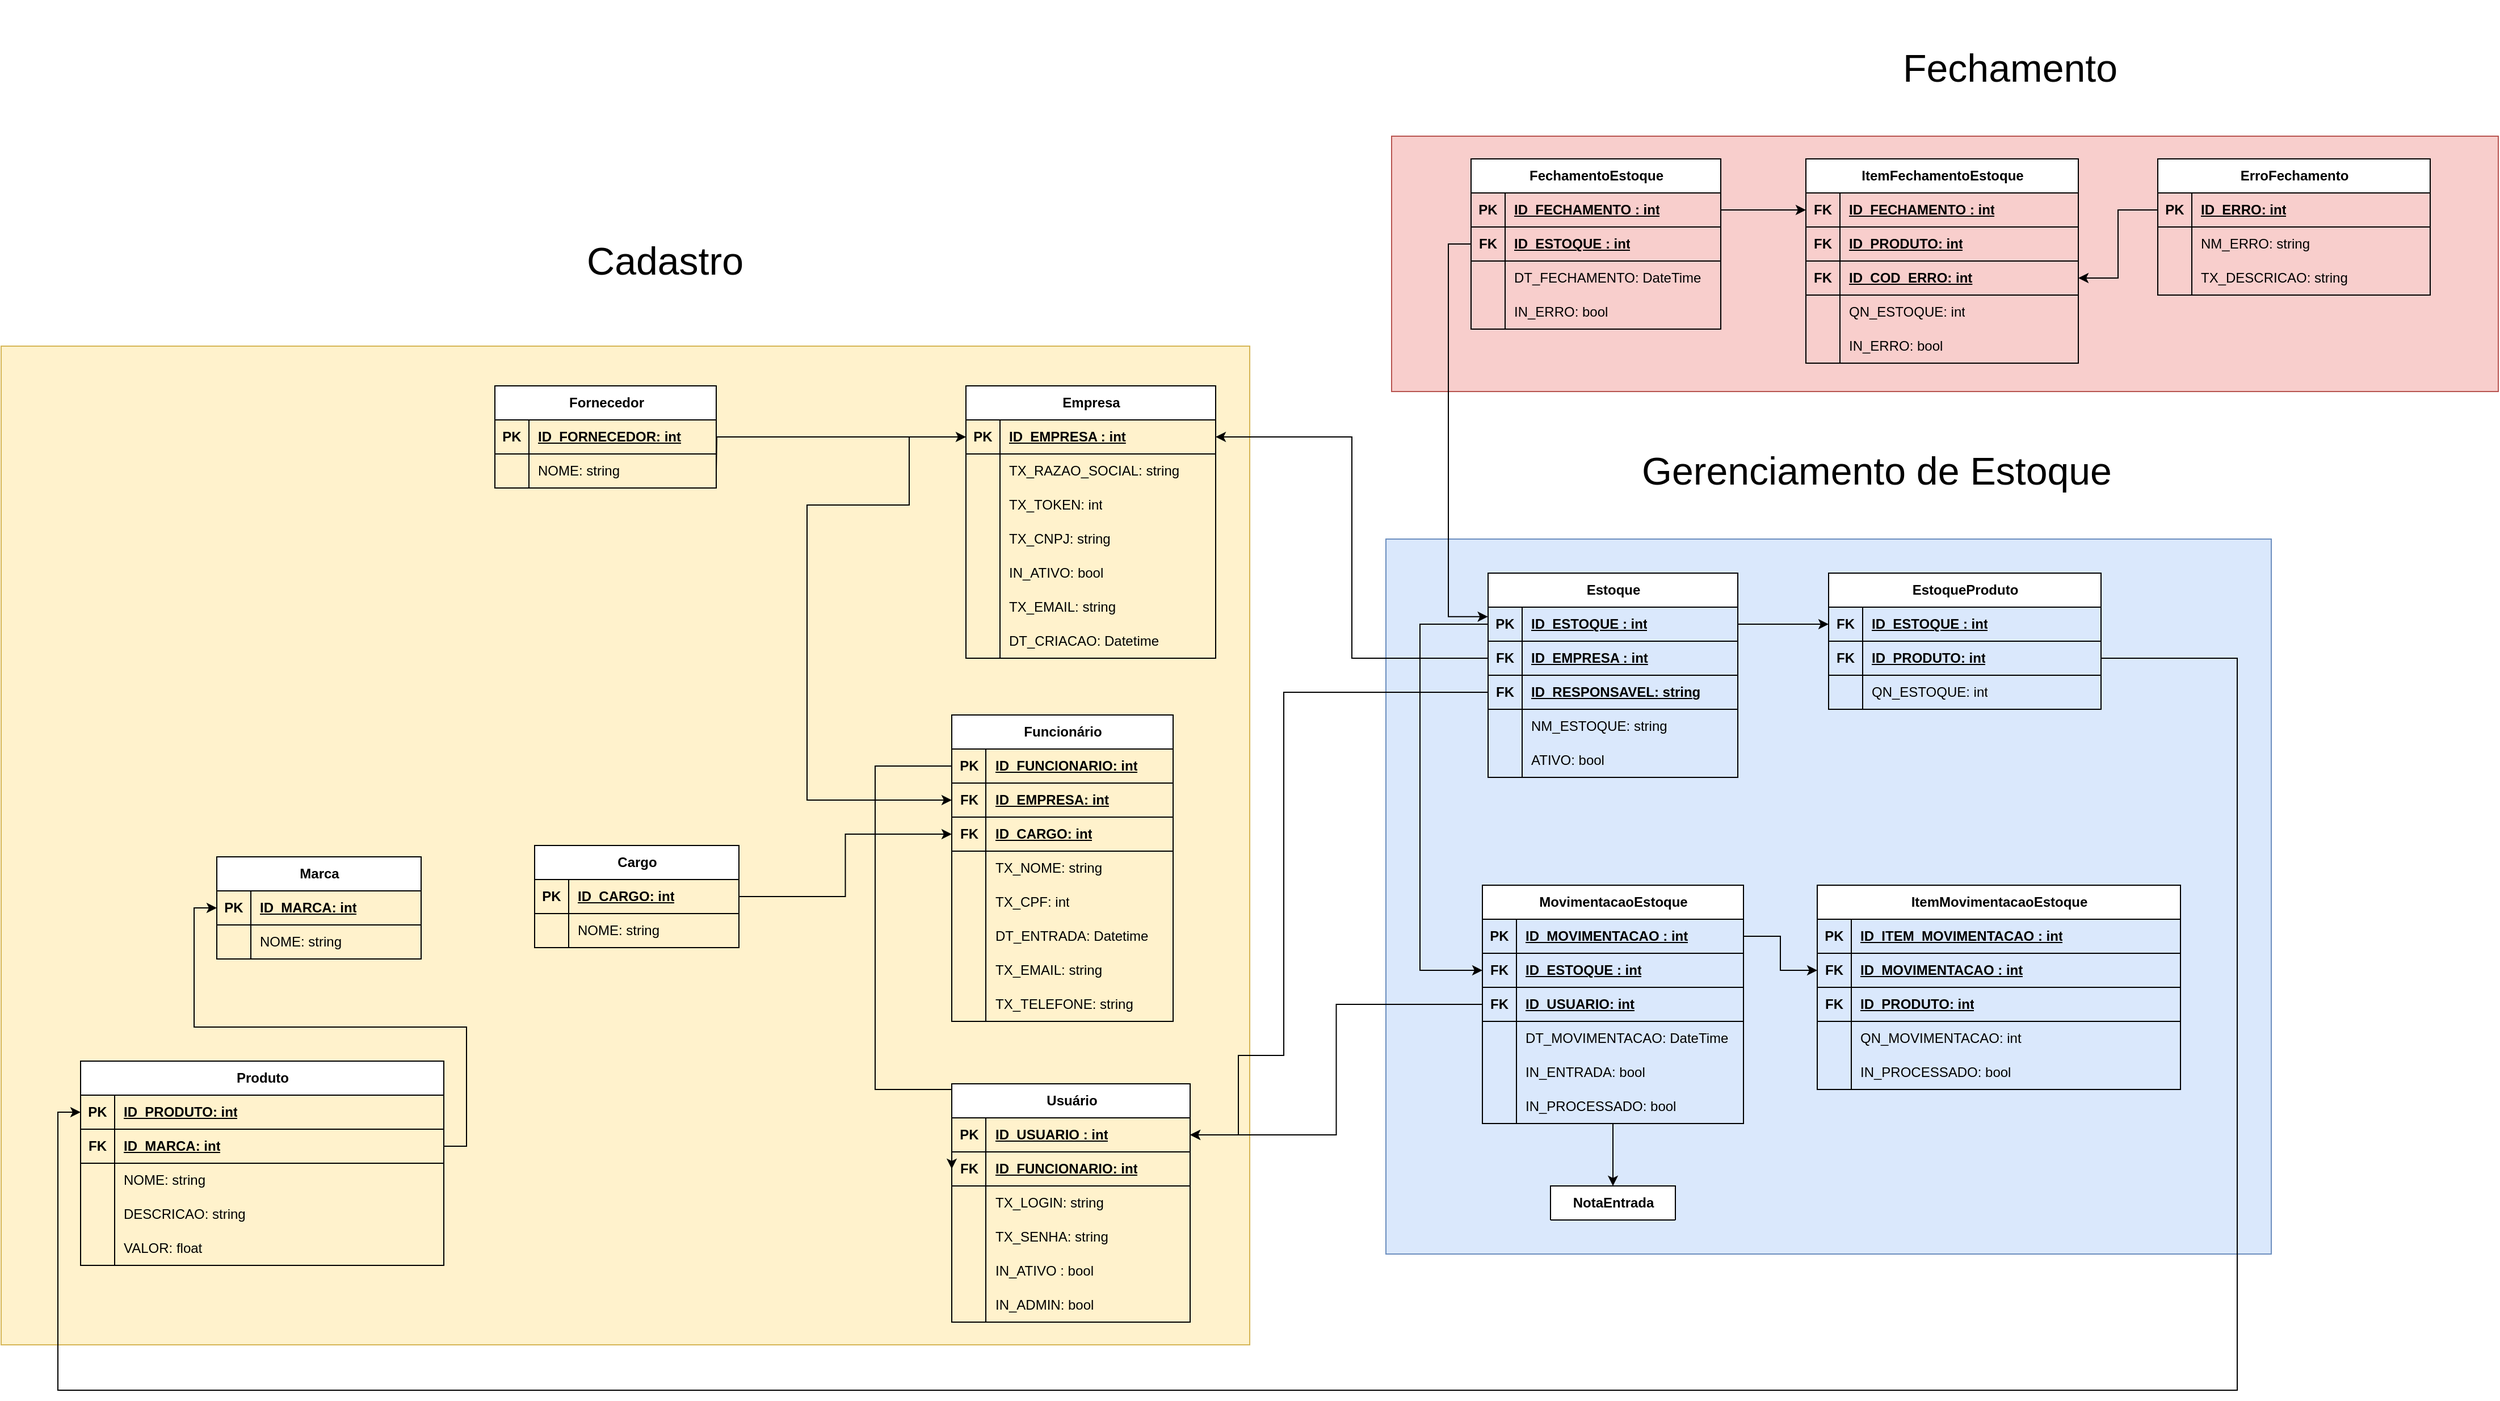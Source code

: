 <mxfile version="26.1.0">
  <diagram name="Page-1" id="efa7a0a1-bf9b-a30e-e6df-94a7791c09e9">
    <mxGraphModel dx="3019" dy="2418" grid="1" gridSize="10" guides="1" tooltips="1" connect="1" arrows="1" fold="1" page="1" pageScale="1" pageWidth="826" pageHeight="1169" background="none" math="0" shadow="0">
      <root>
        <mxCell id="0" />
        <mxCell id="1" parent="0" />
        <mxCell id="sc2OEcYuQn1MHlvVSyrE-55" value="" style="html=1;dashed=0;whiteSpace=wrap;fillColor=#f8cecc;strokeColor=#b85450;" vertex="1" parent="1">
          <mxGeometry x="495" y="-15" width="975" height="225" as="geometry" />
        </mxCell>
        <mxCell id="HGzZpw8bBNXTeTRS9BOo-556" value="" style="html=1;dashed=0;whiteSpace=wrap;fillColor=#fff2cc;strokeColor=#d6b656;" parent="1" vertex="1">
          <mxGeometry x="-730" y="170" width="1100" height="880" as="geometry" />
        </mxCell>
        <mxCell id="HGzZpw8bBNXTeTRS9BOo-433" value="" style="html=1;dashed=0;whiteSpace=wrap;fillColor=#dae8fc;strokeColor=#6c8ebf;" parent="1" vertex="1">
          <mxGeometry x="490" y="340" width="780" height="630" as="geometry" />
        </mxCell>
        <mxCell id="HGzZpw8bBNXTeTRS9BOo-115" value="Usuário" style="shape=table;startSize=30;container=1;collapsible=1;childLayout=tableLayout;fixedRows=1;rowLines=0;fontStyle=1;align=center;resizeLast=1;html=1;" parent="1" vertex="1">
          <mxGeometry x="107.5" y="820" width="210" height="210" as="geometry" />
        </mxCell>
        <mxCell id="HGzZpw8bBNXTeTRS9BOo-616" value="" style="shape=tableRow;horizontal=0;startSize=0;swimlaneHead=0;swimlaneBody=0;fillColor=none;collapsible=0;dropTarget=0;points=[[0,0.5],[1,0.5]];portConstraint=eastwest;top=0;left=0;right=0;bottom=1;" parent="HGzZpw8bBNXTeTRS9BOo-115" vertex="1">
          <mxGeometry y="30" width="210" height="30" as="geometry" />
        </mxCell>
        <mxCell id="HGzZpw8bBNXTeTRS9BOo-617" value="PK" style="shape=partialRectangle;connectable=0;fillColor=none;top=0;left=0;bottom=0;right=0;fontStyle=1;overflow=hidden;whiteSpace=wrap;html=1;" parent="HGzZpw8bBNXTeTRS9BOo-616" vertex="1">
          <mxGeometry width="30" height="30" as="geometry">
            <mxRectangle width="30" height="30" as="alternateBounds" />
          </mxGeometry>
        </mxCell>
        <mxCell id="HGzZpw8bBNXTeTRS9BOo-618" value="ID_USUARIO : int" style="shape=partialRectangle;connectable=0;fillColor=none;top=0;left=0;bottom=0;right=0;align=left;spacingLeft=6;fontStyle=5;overflow=hidden;whiteSpace=wrap;html=1;" parent="HGzZpw8bBNXTeTRS9BOo-616" vertex="1">
          <mxGeometry x="30" width="180" height="30" as="geometry">
            <mxRectangle width="180" height="30" as="alternateBounds" />
          </mxGeometry>
        </mxCell>
        <mxCell id="HGzZpw8bBNXTeTRS9BOo-116" value="" style="shape=tableRow;horizontal=0;startSize=0;swimlaneHead=0;swimlaneBody=0;fillColor=none;collapsible=0;dropTarget=0;points=[[0,0.5],[1,0.5]];portConstraint=eastwest;top=0;left=0;right=0;bottom=1;" parent="HGzZpw8bBNXTeTRS9BOo-115" vertex="1">
          <mxGeometry y="60" width="210" height="30" as="geometry" />
        </mxCell>
        <mxCell id="HGzZpw8bBNXTeTRS9BOo-117" value="FK" style="shape=partialRectangle;connectable=0;fillColor=none;top=0;left=0;bottom=0;right=0;fontStyle=1;overflow=hidden;whiteSpace=wrap;html=1;" parent="HGzZpw8bBNXTeTRS9BOo-116" vertex="1">
          <mxGeometry width="30" height="30" as="geometry">
            <mxRectangle width="30" height="30" as="alternateBounds" />
          </mxGeometry>
        </mxCell>
        <mxCell id="HGzZpw8bBNXTeTRS9BOo-118" value="ID_FUNCIONARIO: int" style="shape=partialRectangle;connectable=0;fillColor=none;top=0;left=0;bottom=0;right=0;align=left;spacingLeft=6;fontStyle=5;overflow=hidden;whiteSpace=wrap;html=1;" parent="HGzZpw8bBNXTeTRS9BOo-116" vertex="1">
          <mxGeometry x="30" width="180" height="30" as="geometry">
            <mxRectangle width="180" height="30" as="alternateBounds" />
          </mxGeometry>
        </mxCell>
        <mxCell id="HGzZpw8bBNXTeTRS9BOo-119" value="" style="shape=tableRow;horizontal=0;startSize=0;swimlaneHead=0;swimlaneBody=0;fillColor=none;collapsible=0;dropTarget=0;points=[[0,0.5],[1,0.5]];portConstraint=eastwest;top=0;left=0;right=0;bottom=0;" parent="HGzZpw8bBNXTeTRS9BOo-115" vertex="1">
          <mxGeometry y="90" width="210" height="30" as="geometry" />
        </mxCell>
        <mxCell id="HGzZpw8bBNXTeTRS9BOo-120" value="" style="shape=partialRectangle;connectable=0;fillColor=none;top=0;left=0;bottom=0;right=0;editable=1;overflow=hidden;whiteSpace=wrap;html=1;" parent="HGzZpw8bBNXTeTRS9BOo-119" vertex="1">
          <mxGeometry width="30" height="30" as="geometry">
            <mxRectangle width="30" height="30" as="alternateBounds" />
          </mxGeometry>
        </mxCell>
        <mxCell id="HGzZpw8bBNXTeTRS9BOo-121" value="TX_LOGIN: string" style="shape=partialRectangle;connectable=0;fillColor=none;top=0;left=0;bottom=0;right=0;align=left;spacingLeft=6;overflow=hidden;whiteSpace=wrap;html=1;" parent="HGzZpw8bBNXTeTRS9BOo-119" vertex="1">
          <mxGeometry x="30" width="180" height="30" as="geometry">
            <mxRectangle width="180" height="30" as="alternateBounds" />
          </mxGeometry>
        </mxCell>
        <mxCell id="HGzZpw8bBNXTeTRS9BOo-122" value="" style="shape=tableRow;horizontal=0;startSize=0;swimlaneHead=0;swimlaneBody=0;fillColor=none;collapsible=0;dropTarget=0;points=[[0,0.5],[1,0.5]];portConstraint=eastwest;top=0;left=0;right=0;bottom=0;" parent="HGzZpw8bBNXTeTRS9BOo-115" vertex="1">
          <mxGeometry y="120" width="210" height="30" as="geometry" />
        </mxCell>
        <mxCell id="HGzZpw8bBNXTeTRS9BOo-123" value="" style="shape=partialRectangle;connectable=0;fillColor=none;top=0;left=0;bottom=0;right=0;editable=1;overflow=hidden;whiteSpace=wrap;html=1;" parent="HGzZpw8bBNXTeTRS9BOo-122" vertex="1">
          <mxGeometry width="30" height="30" as="geometry">
            <mxRectangle width="30" height="30" as="alternateBounds" />
          </mxGeometry>
        </mxCell>
        <mxCell id="HGzZpw8bBNXTeTRS9BOo-124" value="TX_SENHA: string" style="shape=partialRectangle;connectable=0;fillColor=none;top=0;left=0;bottom=0;right=0;align=left;spacingLeft=6;overflow=hidden;whiteSpace=wrap;html=1;" parent="HGzZpw8bBNXTeTRS9BOo-122" vertex="1">
          <mxGeometry x="30" width="180" height="30" as="geometry">
            <mxRectangle width="180" height="30" as="alternateBounds" />
          </mxGeometry>
        </mxCell>
        <mxCell id="HGzZpw8bBNXTeTRS9BOo-125" value="" style="shape=tableRow;horizontal=0;startSize=0;swimlaneHead=0;swimlaneBody=0;fillColor=none;collapsible=0;dropTarget=0;points=[[0,0.5],[1,0.5]];portConstraint=eastwest;top=0;left=0;right=0;bottom=0;" parent="HGzZpw8bBNXTeTRS9BOo-115" vertex="1">
          <mxGeometry y="150" width="210" height="30" as="geometry" />
        </mxCell>
        <mxCell id="HGzZpw8bBNXTeTRS9BOo-126" value="" style="shape=partialRectangle;connectable=0;fillColor=none;top=0;left=0;bottom=0;right=0;editable=1;overflow=hidden;whiteSpace=wrap;html=1;" parent="HGzZpw8bBNXTeTRS9BOo-125" vertex="1">
          <mxGeometry width="30" height="30" as="geometry">
            <mxRectangle width="30" height="30" as="alternateBounds" />
          </mxGeometry>
        </mxCell>
        <mxCell id="HGzZpw8bBNXTeTRS9BOo-127" value="IN_ATIVO : bool" style="shape=partialRectangle;connectable=0;fillColor=none;top=0;left=0;bottom=0;right=0;align=left;spacingLeft=6;overflow=hidden;whiteSpace=wrap;html=1;" parent="HGzZpw8bBNXTeTRS9BOo-125" vertex="1">
          <mxGeometry x="30" width="180" height="30" as="geometry">
            <mxRectangle width="180" height="30" as="alternateBounds" />
          </mxGeometry>
        </mxCell>
        <mxCell id="HGzZpw8bBNXTeTRS9BOo-149" value="" style="shape=tableRow;horizontal=0;startSize=0;swimlaneHead=0;swimlaneBody=0;fillColor=none;collapsible=0;dropTarget=0;points=[[0,0.5],[1,0.5]];portConstraint=eastwest;top=0;left=0;right=0;bottom=0;" parent="HGzZpw8bBNXTeTRS9BOo-115" vertex="1">
          <mxGeometry y="180" width="210" height="30" as="geometry" />
        </mxCell>
        <mxCell id="HGzZpw8bBNXTeTRS9BOo-150" value="" style="shape=partialRectangle;connectable=0;fillColor=none;top=0;left=0;bottom=0;right=0;editable=1;overflow=hidden;whiteSpace=wrap;html=1;" parent="HGzZpw8bBNXTeTRS9BOo-149" vertex="1">
          <mxGeometry width="30" height="30" as="geometry">
            <mxRectangle width="30" height="30" as="alternateBounds" />
          </mxGeometry>
        </mxCell>
        <mxCell id="HGzZpw8bBNXTeTRS9BOo-151" value="IN_ADMIN: bool" style="shape=partialRectangle;connectable=0;fillColor=none;top=0;left=0;bottom=0;right=0;align=left;spacingLeft=6;overflow=hidden;whiteSpace=wrap;html=1;" parent="HGzZpw8bBNXTeTRS9BOo-149" vertex="1">
          <mxGeometry x="30" width="180" height="30" as="geometry">
            <mxRectangle width="180" height="30" as="alternateBounds" />
          </mxGeometry>
        </mxCell>
        <mxCell id="HGzZpw8bBNXTeTRS9BOo-152" value="Estoque" style="shape=table;startSize=30;container=1;collapsible=1;childLayout=tableLayout;fixedRows=1;rowLines=0;fontStyle=1;align=center;resizeLast=1;html=1;" parent="1" vertex="1">
          <mxGeometry x="580" y="370" width="220" height="180" as="geometry" />
        </mxCell>
        <mxCell id="HGzZpw8bBNXTeTRS9BOo-240" value="" style="shape=tableRow;horizontal=0;startSize=0;swimlaneHead=0;swimlaneBody=0;fillColor=none;collapsible=0;dropTarget=0;points=[[0,0.5],[1,0.5]];portConstraint=eastwest;top=0;left=0;right=0;bottom=1;" parent="HGzZpw8bBNXTeTRS9BOo-152" vertex="1">
          <mxGeometry y="30" width="220" height="30" as="geometry" />
        </mxCell>
        <mxCell id="HGzZpw8bBNXTeTRS9BOo-241" value="PK" style="shape=partialRectangle;connectable=0;fillColor=none;top=0;left=0;bottom=0;right=0;fontStyle=1;overflow=hidden;whiteSpace=wrap;html=1;" parent="HGzZpw8bBNXTeTRS9BOo-240" vertex="1">
          <mxGeometry width="30" height="30" as="geometry">
            <mxRectangle width="30" height="30" as="alternateBounds" />
          </mxGeometry>
        </mxCell>
        <mxCell id="HGzZpw8bBNXTeTRS9BOo-242" value="ID_ESTOQUE : int" style="shape=partialRectangle;connectable=0;fillColor=none;top=0;left=0;bottom=0;right=0;align=left;spacingLeft=6;fontStyle=5;overflow=hidden;whiteSpace=wrap;html=1;" parent="HGzZpw8bBNXTeTRS9BOo-240" vertex="1">
          <mxGeometry x="30" width="190" height="30" as="geometry">
            <mxRectangle width="190" height="30" as="alternateBounds" />
          </mxGeometry>
        </mxCell>
        <mxCell id="sc2OEcYuQn1MHlvVSyrE-11" value="" style="shape=tableRow;horizontal=0;startSize=0;swimlaneHead=0;swimlaneBody=0;fillColor=none;collapsible=0;dropTarget=0;points=[[0,0.5],[1,0.5]];portConstraint=eastwest;top=0;left=0;right=0;bottom=1;" vertex="1" parent="HGzZpw8bBNXTeTRS9BOo-152">
          <mxGeometry y="60" width="220" height="30" as="geometry" />
        </mxCell>
        <mxCell id="sc2OEcYuQn1MHlvVSyrE-12" value="FK" style="shape=partialRectangle;connectable=0;fillColor=none;top=0;left=0;bottom=0;right=0;fontStyle=1;overflow=hidden;whiteSpace=wrap;html=1;" vertex="1" parent="sc2OEcYuQn1MHlvVSyrE-11">
          <mxGeometry width="30" height="30" as="geometry">
            <mxRectangle width="30" height="30" as="alternateBounds" />
          </mxGeometry>
        </mxCell>
        <mxCell id="sc2OEcYuQn1MHlvVSyrE-13" value="ID_EMPRESA : int" style="shape=partialRectangle;connectable=0;fillColor=none;top=0;left=0;bottom=0;right=0;align=left;spacingLeft=6;fontStyle=5;overflow=hidden;whiteSpace=wrap;html=1;" vertex="1" parent="sc2OEcYuQn1MHlvVSyrE-11">
          <mxGeometry x="30" width="190" height="30" as="geometry">
            <mxRectangle width="190" height="30" as="alternateBounds" />
          </mxGeometry>
        </mxCell>
        <mxCell id="HGzZpw8bBNXTeTRS9BOo-153" value="" style="shape=tableRow;horizontal=0;startSize=0;swimlaneHead=0;swimlaneBody=0;fillColor=none;collapsible=0;dropTarget=0;points=[[0,0.5],[1,0.5]];portConstraint=eastwest;top=0;left=0;right=0;bottom=1;" parent="HGzZpw8bBNXTeTRS9BOo-152" vertex="1">
          <mxGeometry y="90" width="220" height="30" as="geometry" />
        </mxCell>
        <mxCell id="HGzZpw8bBNXTeTRS9BOo-154" value="FK" style="shape=partialRectangle;connectable=0;fillColor=none;top=0;left=0;bottom=0;right=0;fontStyle=1;overflow=hidden;whiteSpace=wrap;html=1;" parent="HGzZpw8bBNXTeTRS9BOo-153" vertex="1">
          <mxGeometry width="30" height="30" as="geometry">
            <mxRectangle width="30" height="30" as="alternateBounds" />
          </mxGeometry>
        </mxCell>
        <mxCell id="HGzZpw8bBNXTeTRS9BOo-155" value="ID_RESPONSAVEL: string" style="shape=partialRectangle;connectable=0;fillColor=none;top=0;left=0;bottom=0;right=0;align=left;spacingLeft=6;fontStyle=5;overflow=hidden;whiteSpace=wrap;html=1;" parent="HGzZpw8bBNXTeTRS9BOo-153" vertex="1">
          <mxGeometry x="30" width="190" height="30" as="geometry">
            <mxRectangle width="190" height="30" as="alternateBounds" />
          </mxGeometry>
        </mxCell>
        <mxCell id="HGzZpw8bBNXTeTRS9BOo-156" value="" style="shape=tableRow;horizontal=0;startSize=0;swimlaneHead=0;swimlaneBody=0;fillColor=none;collapsible=0;dropTarget=0;points=[[0,0.5],[1,0.5]];portConstraint=eastwest;top=0;left=0;right=0;bottom=0;" parent="HGzZpw8bBNXTeTRS9BOo-152" vertex="1">
          <mxGeometry y="120" width="220" height="30" as="geometry" />
        </mxCell>
        <mxCell id="HGzZpw8bBNXTeTRS9BOo-157" value="" style="shape=partialRectangle;connectable=0;fillColor=none;top=0;left=0;bottom=0;right=0;editable=1;overflow=hidden;whiteSpace=wrap;html=1;" parent="HGzZpw8bBNXTeTRS9BOo-156" vertex="1">
          <mxGeometry width="30" height="30" as="geometry">
            <mxRectangle width="30" height="30" as="alternateBounds" />
          </mxGeometry>
        </mxCell>
        <mxCell id="HGzZpw8bBNXTeTRS9BOo-158" value="NM_ESTOQUE: string" style="shape=partialRectangle;connectable=0;fillColor=none;top=0;left=0;bottom=0;right=0;align=left;spacingLeft=6;overflow=hidden;whiteSpace=wrap;html=1;" parent="HGzZpw8bBNXTeTRS9BOo-156" vertex="1">
          <mxGeometry x="30" width="190" height="30" as="geometry">
            <mxRectangle width="190" height="30" as="alternateBounds" />
          </mxGeometry>
        </mxCell>
        <mxCell id="HGzZpw8bBNXTeTRS9BOo-159" value="" style="shape=tableRow;horizontal=0;startSize=0;swimlaneHead=0;swimlaneBody=0;fillColor=none;collapsible=0;dropTarget=0;points=[[0,0.5],[1,0.5]];portConstraint=eastwest;top=0;left=0;right=0;bottom=0;" parent="HGzZpw8bBNXTeTRS9BOo-152" vertex="1">
          <mxGeometry y="150" width="220" height="30" as="geometry" />
        </mxCell>
        <mxCell id="HGzZpw8bBNXTeTRS9BOo-160" value="" style="shape=partialRectangle;connectable=0;fillColor=none;top=0;left=0;bottom=0;right=0;editable=1;overflow=hidden;whiteSpace=wrap;html=1;" parent="HGzZpw8bBNXTeTRS9BOo-159" vertex="1">
          <mxGeometry width="30" height="30" as="geometry">
            <mxRectangle width="30" height="30" as="alternateBounds" />
          </mxGeometry>
        </mxCell>
        <mxCell id="HGzZpw8bBNXTeTRS9BOo-161" value="ATIVO: bool" style="shape=partialRectangle;connectable=0;fillColor=none;top=0;left=0;bottom=0;right=0;align=left;spacingLeft=6;overflow=hidden;whiteSpace=wrap;html=1;" parent="HGzZpw8bBNXTeTRS9BOo-159" vertex="1">
          <mxGeometry x="30" width="190" height="30" as="geometry">
            <mxRectangle width="190" height="30" as="alternateBounds" />
          </mxGeometry>
        </mxCell>
        <mxCell id="HGzZpw8bBNXTeTRS9BOo-236" style="edgeStyle=orthogonalEdgeStyle;rounded=0;orthogonalLoop=1;jettySize=auto;html=1;entryX=0;entryY=0.5;entryDx=0;entryDy=0;exitX=0;exitY=0.5;exitDx=0;exitDy=0;" parent="1" source="HGzZpw8bBNXTeTRS9BOo-175" target="HGzZpw8bBNXTeTRS9BOo-232" edge="1">
          <mxGeometry relative="1" as="geometry">
            <Array as="points">
              <mxPoint x="70" y="250" />
              <mxPoint x="70" y="310" />
              <mxPoint x="-20" y="310" />
              <mxPoint x="-20" y="570" />
            </Array>
          </mxGeometry>
        </mxCell>
        <mxCell id="HGzZpw8bBNXTeTRS9BOo-174" value="Empresa" style="shape=table;startSize=30;container=1;collapsible=1;childLayout=tableLayout;fixedRows=1;rowLines=0;fontStyle=1;align=center;resizeLast=1;html=1;" parent="1" vertex="1">
          <mxGeometry x="120" y="205" width="220" height="240" as="geometry" />
        </mxCell>
        <mxCell id="HGzZpw8bBNXTeTRS9BOo-175" value="" style="shape=tableRow;horizontal=0;startSize=0;swimlaneHead=0;swimlaneBody=0;fillColor=none;collapsible=0;dropTarget=0;points=[[0,0.5],[1,0.5]];portConstraint=eastwest;top=0;left=0;right=0;bottom=1;" parent="HGzZpw8bBNXTeTRS9BOo-174" vertex="1">
          <mxGeometry y="30" width="220" height="30" as="geometry" />
        </mxCell>
        <mxCell id="HGzZpw8bBNXTeTRS9BOo-176" value="PK" style="shape=partialRectangle;connectable=0;fillColor=none;top=0;left=0;bottom=0;right=0;fontStyle=1;overflow=hidden;whiteSpace=wrap;html=1;" parent="HGzZpw8bBNXTeTRS9BOo-175" vertex="1">
          <mxGeometry width="30" height="30" as="geometry">
            <mxRectangle width="30" height="30" as="alternateBounds" />
          </mxGeometry>
        </mxCell>
        <mxCell id="HGzZpw8bBNXTeTRS9BOo-177" value="ID_EMPRESA : int" style="shape=partialRectangle;connectable=0;fillColor=none;top=0;left=0;bottom=0;right=0;align=left;spacingLeft=6;fontStyle=5;overflow=hidden;whiteSpace=wrap;html=1;" parent="HGzZpw8bBNXTeTRS9BOo-175" vertex="1">
          <mxGeometry x="30" width="190" height="30" as="geometry">
            <mxRectangle width="190" height="30" as="alternateBounds" />
          </mxGeometry>
        </mxCell>
        <mxCell id="HGzZpw8bBNXTeTRS9BOo-178" value="" style="shape=tableRow;horizontal=0;startSize=0;swimlaneHead=0;swimlaneBody=0;fillColor=none;collapsible=0;dropTarget=0;points=[[0,0.5],[1,0.5]];portConstraint=eastwest;top=0;left=0;right=0;bottom=0;" parent="HGzZpw8bBNXTeTRS9BOo-174" vertex="1">
          <mxGeometry y="60" width="220" height="30" as="geometry" />
        </mxCell>
        <mxCell id="HGzZpw8bBNXTeTRS9BOo-179" value="" style="shape=partialRectangle;connectable=0;fillColor=none;top=0;left=0;bottom=0;right=0;editable=1;overflow=hidden;whiteSpace=wrap;html=1;" parent="HGzZpw8bBNXTeTRS9BOo-178" vertex="1">
          <mxGeometry width="30" height="30" as="geometry">
            <mxRectangle width="30" height="30" as="alternateBounds" />
          </mxGeometry>
        </mxCell>
        <mxCell id="HGzZpw8bBNXTeTRS9BOo-180" value="TX_RAZAO_SOCIAL: string" style="shape=partialRectangle;connectable=0;fillColor=none;top=0;left=0;bottom=0;right=0;align=left;spacingLeft=6;overflow=hidden;whiteSpace=wrap;html=1;" parent="HGzZpw8bBNXTeTRS9BOo-178" vertex="1">
          <mxGeometry x="30" width="190" height="30" as="geometry">
            <mxRectangle width="190" height="30" as="alternateBounds" />
          </mxGeometry>
        </mxCell>
        <mxCell id="HGzZpw8bBNXTeTRS9BOo-181" value="" style="shape=tableRow;horizontal=0;startSize=0;swimlaneHead=0;swimlaneBody=0;fillColor=none;collapsible=0;dropTarget=0;points=[[0,0.5],[1,0.5]];portConstraint=eastwest;top=0;left=0;right=0;bottom=0;" parent="HGzZpw8bBNXTeTRS9BOo-174" vertex="1">
          <mxGeometry y="90" width="220" height="30" as="geometry" />
        </mxCell>
        <mxCell id="HGzZpw8bBNXTeTRS9BOo-182" value="" style="shape=partialRectangle;connectable=0;fillColor=none;top=0;left=0;bottom=0;right=0;editable=1;overflow=hidden;whiteSpace=wrap;html=1;" parent="HGzZpw8bBNXTeTRS9BOo-181" vertex="1">
          <mxGeometry width="30" height="30" as="geometry">
            <mxRectangle width="30" height="30" as="alternateBounds" />
          </mxGeometry>
        </mxCell>
        <mxCell id="HGzZpw8bBNXTeTRS9BOo-183" value="TX_TOKEN: int" style="shape=partialRectangle;connectable=0;fillColor=none;top=0;left=0;bottom=0;right=0;align=left;spacingLeft=6;overflow=hidden;whiteSpace=wrap;html=1;" parent="HGzZpw8bBNXTeTRS9BOo-181" vertex="1">
          <mxGeometry x="30" width="190" height="30" as="geometry">
            <mxRectangle width="190" height="30" as="alternateBounds" />
          </mxGeometry>
        </mxCell>
        <mxCell id="sc2OEcYuQn1MHlvVSyrE-2" value="" style="shape=tableRow;horizontal=0;startSize=0;swimlaneHead=0;swimlaneBody=0;fillColor=none;collapsible=0;dropTarget=0;points=[[0,0.5],[1,0.5]];portConstraint=eastwest;top=0;left=0;right=0;bottom=0;" vertex="1" parent="HGzZpw8bBNXTeTRS9BOo-174">
          <mxGeometry y="120" width="220" height="30" as="geometry" />
        </mxCell>
        <mxCell id="sc2OEcYuQn1MHlvVSyrE-3" value="" style="shape=partialRectangle;connectable=0;fillColor=none;top=0;left=0;bottom=0;right=0;editable=1;overflow=hidden;whiteSpace=wrap;html=1;" vertex="1" parent="sc2OEcYuQn1MHlvVSyrE-2">
          <mxGeometry width="30" height="30" as="geometry">
            <mxRectangle width="30" height="30" as="alternateBounds" />
          </mxGeometry>
        </mxCell>
        <mxCell id="sc2OEcYuQn1MHlvVSyrE-4" value="TX_CNPJ: string" style="shape=partialRectangle;connectable=0;fillColor=none;top=0;left=0;bottom=0;right=0;align=left;spacingLeft=6;overflow=hidden;whiteSpace=wrap;html=1;" vertex="1" parent="sc2OEcYuQn1MHlvVSyrE-2">
          <mxGeometry x="30" width="190" height="30" as="geometry">
            <mxRectangle width="190" height="30" as="alternateBounds" />
          </mxGeometry>
        </mxCell>
        <mxCell id="HGzZpw8bBNXTeTRS9BOo-184" value="" style="shape=tableRow;horizontal=0;startSize=0;swimlaneHead=0;swimlaneBody=0;fillColor=none;collapsible=0;dropTarget=0;points=[[0,0.5],[1,0.5]];portConstraint=eastwest;top=0;left=0;right=0;bottom=0;" parent="HGzZpw8bBNXTeTRS9BOo-174" vertex="1">
          <mxGeometry y="150" width="220" height="30" as="geometry" />
        </mxCell>
        <mxCell id="HGzZpw8bBNXTeTRS9BOo-185" value="" style="shape=partialRectangle;connectable=0;fillColor=none;top=0;left=0;bottom=0;right=0;editable=1;overflow=hidden;whiteSpace=wrap;html=1;" parent="HGzZpw8bBNXTeTRS9BOo-184" vertex="1">
          <mxGeometry width="30" height="30" as="geometry">
            <mxRectangle width="30" height="30" as="alternateBounds" />
          </mxGeometry>
        </mxCell>
        <mxCell id="HGzZpw8bBNXTeTRS9BOo-186" value="IN_ATIVO: bool" style="shape=partialRectangle;connectable=0;fillColor=none;top=0;left=0;bottom=0;right=0;align=left;spacingLeft=6;overflow=hidden;whiteSpace=wrap;html=1;" parent="HGzZpw8bBNXTeTRS9BOo-184" vertex="1">
          <mxGeometry x="30" width="190" height="30" as="geometry">
            <mxRectangle width="190" height="30" as="alternateBounds" />
          </mxGeometry>
        </mxCell>
        <mxCell id="HGzZpw8bBNXTeTRS9BOo-187" value="" style="shape=tableRow;horizontal=0;startSize=0;swimlaneHead=0;swimlaneBody=0;fillColor=none;collapsible=0;dropTarget=0;points=[[0,0.5],[1,0.5]];portConstraint=eastwest;top=0;left=0;right=0;bottom=0;" parent="HGzZpw8bBNXTeTRS9BOo-174" vertex="1">
          <mxGeometry y="180" width="220" height="30" as="geometry" />
        </mxCell>
        <mxCell id="HGzZpw8bBNXTeTRS9BOo-188" value="" style="shape=partialRectangle;connectable=0;fillColor=none;top=0;left=0;bottom=0;right=0;editable=1;overflow=hidden;whiteSpace=wrap;html=1;" parent="HGzZpw8bBNXTeTRS9BOo-187" vertex="1">
          <mxGeometry width="30" height="30" as="geometry">
            <mxRectangle width="30" height="30" as="alternateBounds" />
          </mxGeometry>
        </mxCell>
        <mxCell id="HGzZpw8bBNXTeTRS9BOo-189" value="TX_EMAIL: string" style="shape=partialRectangle;connectable=0;fillColor=none;top=0;left=0;bottom=0;right=0;align=left;spacingLeft=6;overflow=hidden;whiteSpace=wrap;html=1;" parent="HGzZpw8bBNXTeTRS9BOo-187" vertex="1">
          <mxGeometry x="30" width="190" height="30" as="geometry">
            <mxRectangle width="190" height="30" as="alternateBounds" />
          </mxGeometry>
        </mxCell>
        <mxCell id="HGzZpw8bBNXTeTRS9BOo-190" value="" style="shape=tableRow;horizontal=0;startSize=0;swimlaneHead=0;swimlaneBody=0;fillColor=none;collapsible=0;dropTarget=0;points=[[0,0.5],[1,0.5]];portConstraint=eastwest;top=0;left=0;right=0;bottom=0;" parent="HGzZpw8bBNXTeTRS9BOo-174" vertex="1">
          <mxGeometry y="210" width="220" height="30" as="geometry" />
        </mxCell>
        <mxCell id="HGzZpw8bBNXTeTRS9BOo-191" value="" style="shape=partialRectangle;connectable=0;fillColor=none;top=0;left=0;bottom=0;right=0;editable=1;overflow=hidden;whiteSpace=wrap;html=1;" parent="HGzZpw8bBNXTeTRS9BOo-190" vertex="1">
          <mxGeometry width="30" height="30" as="geometry">
            <mxRectangle width="30" height="30" as="alternateBounds" />
          </mxGeometry>
        </mxCell>
        <mxCell id="HGzZpw8bBNXTeTRS9BOo-192" value="DT_CRIACAO: Datetime" style="shape=partialRectangle;connectable=0;fillColor=none;top=0;left=0;bottom=0;right=0;align=left;spacingLeft=6;overflow=hidden;whiteSpace=wrap;html=1;" parent="HGzZpw8bBNXTeTRS9BOo-190" vertex="1">
          <mxGeometry x="30" width="190" height="30" as="geometry">
            <mxRectangle width="190" height="30" as="alternateBounds" />
          </mxGeometry>
        </mxCell>
        <mxCell id="HGzZpw8bBNXTeTRS9BOo-197" value="Funcionário" style="shape=table;startSize=30;container=1;collapsible=1;childLayout=tableLayout;fixedRows=1;rowLines=0;fontStyle=1;align=center;resizeLast=1;html=1;" parent="1" vertex="1">
          <mxGeometry x="107.5" y="495" width="195" height="270" as="geometry" />
        </mxCell>
        <mxCell id="HGzZpw8bBNXTeTRS9BOo-237" value="" style="shape=tableRow;horizontal=0;startSize=0;swimlaneHead=0;swimlaneBody=0;fillColor=none;collapsible=0;dropTarget=0;points=[[0,0.5],[1,0.5]];portConstraint=eastwest;top=0;left=0;right=0;bottom=1;" parent="HGzZpw8bBNXTeTRS9BOo-197" vertex="1">
          <mxGeometry y="30" width="195" height="30" as="geometry" />
        </mxCell>
        <mxCell id="HGzZpw8bBNXTeTRS9BOo-238" value="PK" style="shape=partialRectangle;connectable=0;fillColor=none;top=0;left=0;bottom=0;right=0;fontStyle=1;overflow=hidden;whiteSpace=wrap;html=1;" parent="HGzZpw8bBNXTeTRS9BOo-237" vertex="1">
          <mxGeometry width="30" height="30" as="geometry">
            <mxRectangle width="30" height="30" as="alternateBounds" />
          </mxGeometry>
        </mxCell>
        <mxCell id="HGzZpw8bBNXTeTRS9BOo-239" value="ID_FUNCIONARIO: int" style="shape=partialRectangle;connectable=0;fillColor=none;top=0;left=0;bottom=0;right=0;align=left;spacingLeft=6;fontStyle=5;overflow=hidden;whiteSpace=wrap;html=1;" parent="HGzZpw8bBNXTeTRS9BOo-237" vertex="1">
          <mxGeometry x="30" width="165" height="30" as="geometry">
            <mxRectangle width="165" height="30" as="alternateBounds" />
          </mxGeometry>
        </mxCell>
        <mxCell id="HGzZpw8bBNXTeTRS9BOo-232" value="" style="shape=tableRow;horizontal=0;startSize=0;swimlaneHead=0;swimlaneBody=0;fillColor=none;collapsible=0;dropTarget=0;points=[[0,0.5],[1,0.5]];portConstraint=eastwest;top=0;left=0;right=0;bottom=1;" parent="HGzZpw8bBNXTeTRS9BOo-197" vertex="1">
          <mxGeometry y="60" width="195" height="30" as="geometry" />
        </mxCell>
        <mxCell id="HGzZpw8bBNXTeTRS9BOo-233" value="FK" style="shape=partialRectangle;connectable=0;fillColor=none;top=0;left=0;bottom=0;right=0;fontStyle=1;overflow=hidden;whiteSpace=wrap;html=1;" parent="HGzZpw8bBNXTeTRS9BOo-232" vertex="1">
          <mxGeometry width="30" height="30" as="geometry">
            <mxRectangle width="30" height="30" as="alternateBounds" />
          </mxGeometry>
        </mxCell>
        <mxCell id="HGzZpw8bBNXTeTRS9BOo-234" value="ID_EMPRESA: int" style="shape=partialRectangle;connectable=0;fillColor=none;top=0;left=0;bottom=0;right=0;align=left;spacingLeft=6;fontStyle=5;overflow=hidden;whiteSpace=wrap;html=1;" parent="HGzZpw8bBNXTeTRS9BOo-232" vertex="1">
          <mxGeometry x="30" width="165" height="30" as="geometry">
            <mxRectangle width="165" height="30" as="alternateBounds" />
          </mxGeometry>
        </mxCell>
        <mxCell id="HGzZpw8bBNXTeTRS9BOo-479" value="" style="shape=tableRow;horizontal=0;startSize=0;swimlaneHead=0;swimlaneBody=0;fillColor=none;collapsible=0;dropTarget=0;points=[[0,0.5],[1,0.5]];portConstraint=eastwest;top=0;left=0;right=0;bottom=1;" parent="HGzZpw8bBNXTeTRS9BOo-197" vertex="1">
          <mxGeometry y="90" width="195" height="30" as="geometry" />
        </mxCell>
        <mxCell id="HGzZpw8bBNXTeTRS9BOo-480" value="FK" style="shape=partialRectangle;connectable=0;fillColor=none;top=0;left=0;bottom=0;right=0;fontStyle=1;overflow=hidden;whiteSpace=wrap;html=1;" parent="HGzZpw8bBNXTeTRS9BOo-479" vertex="1">
          <mxGeometry width="30" height="30" as="geometry">
            <mxRectangle width="30" height="30" as="alternateBounds" />
          </mxGeometry>
        </mxCell>
        <mxCell id="HGzZpw8bBNXTeTRS9BOo-481" value="ID_CARGO: int" style="shape=partialRectangle;connectable=0;fillColor=none;top=0;left=0;bottom=0;right=0;align=left;spacingLeft=6;fontStyle=5;overflow=hidden;whiteSpace=wrap;html=1;" parent="HGzZpw8bBNXTeTRS9BOo-479" vertex="1">
          <mxGeometry x="30" width="165" height="30" as="geometry">
            <mxRectangle width="165" height="30" as="alternateBounds" />
          </mxGeometry>
        </mxCell>
        <mxCell id="HGzZpw8bBNXTeTRS9BOo-201" value="" style="shape=tableRow;horizontal=0;startSize=0;swimlaneHead=0;swimlaneBody=0;fillColor=none;collapsible=0;dropTarget=0;points=[[0,0.5],[1,0.5]];portConstraint=eastwest;top=0;left=0;right=0;bottom=0;" parent="HGzZpw8bBNXTeTRS9BOo-197" vertex="1">
          <mxGeometry y="120" width="195" height="30" as="geometry" />
        </mxCell>
        <mxCell id="HGzZpw8bBNXTeTRS9BOo-202" value="" style="shape=partialRectangle;connectable=0;fillColor=none;top=0;left=0;bottom=0;right=0;editable=1;overflow=hidden;whiteSpace=wrap;html=1;" parent="HGzZpw8bBNXTeTRS9BOo-201" vertex="1">
          <mxGeometry width="30" height="30" as="geometry">
            <mxRectangle width="30" height="30" as="alternateBounds" />
          </mxGeometry>
        </mxCell>
        <mxCell id="HGzZpw8bBNXTeTRS9BOo-203" value="TX_NOME: string" style="shape=partialRectangle;connectable=0;fillColor=none;top=0;left=0;bottom=0;right=0;align=left;spacingLeft=6;overflow=hidden;whiteSpace=wrap;html=1;" parent="HGzZpw8bBNXTeTRS9BOo-201" vertex="1">
          <mxGeometry x="30" width="165" height="30" as="geometry">
            <mxRectangle width="165" height="30" as="alternateBounds" />
          </mxGeometry>
        </mxCell>
        <mxCell id="HGzZpw8bBNXTeTRS9BOo-204" value="" style="shape=tableRow;horizontal=0;startSize=0;swimlaneHead=0;swimlaneBody=0;fillColor=none;collapsible=0;dropTarget=0;points=[[0,0.5],[1,0.5]];portConstraint=eastwest;top=0;left=0;right=0;bottom=0;" parent="HGzZpw8bBNXTeTRS9BOo-197" vertex="1">
          <mxGeometry y="150" width="195" height="30" as="geometry" />
        </mxCell>
        <mxCell id="HGzZpw8bBNXTeTRS9BOo-205" value="" style="shape=partialRectangle;connectable=0;fillColor=none;top=0;left=0;bottom=0;right=0;editable=1;overflow=hidden;whiteSpace=wrap;html=1;" parent="HGzZpw8bBNXTeTRS9BOo-204" vertex="1">
          <mxGeometry width="30" height="30" as="geometry">
            <mxRectangle width="30" height="30" as="alternateBounds" />
          </mxGeometry>
        </mxCell>
        <mxCell id="HGzZpw8bBNXTeTRS9BOo-206" value="TX_CPF: int" style="shape=partialRectangle;connectable=0;fillColor=none;top=0;left=0;bottom=0;right=0;align=left;spacingLeft=6;overflow=hidden;whiteSpace=wrap;html=1;" parent="HGzZpw8bBNXTeTRS9BOo-204" vertex="1">
          <mxGeometry x="30" width="165" height="30" as="geometry">
            <mxRectangle width="165" height="30" as="alternateBounds" />
          </mxGeometry>
        </mxCell>
        <mxCell id="sc2OEcYuQn1MHlvVSyrE-82" value="" style="shape=tableRow;horizontal=0;startSize=0;swimlaneHead=0;swimlaneBody=0;fillColor=none;collapsible=0;dropTarget=0;points=[[0,0.5],[1,0.5]];portConstraint=eastwest;top=0;left=0;right=0;bottom=0;" vertex="1" parent="HGzZpw8bBNXTeTRS9BOo-197">
          <mxGeometry y="180" width="195" height="30" as="geometry" />
        </mxCell>
        <mxCell id="sc2OEcYuQn1MHlvVSyrE-83" value="" style="shape=partialRectangle;connectable=0;fillColor=none;top=0;left=0;bottom=0;right=0;editable=1;overflow=hidden;whiteSpace=wrap;html=1;" vertex="1" parent="sc2OEcYuQn1MHlvVSyrE-82">
          <mxGeometry width="30" height="30" as="geometry">
            <mxRectangle width="30" height="30" as="alternateBounds" />
          </mxGeometry>
        </mxCell>
        <mxCell id="sc2OEcYuQn1MHlvVSyrE-84" value="DT_ENTRADA: Datetime" style="shape=partialRectangle;connectable=0;fillColor=none;top=0;left=0;bottom=0;right=0;align=left;spacingLeft=6;overflow=hidden;whiteSpace=wrap;html=1;" vertex="1" parent="sc2OEcYuQn1MHlvVSyrE-82">
          <mxGeometry x="30" width="165" height="30" as="geometry">
            <mxRectangle width="165" height="30" as="alternateBounds" />
          </mxGeometry>
        </mxCell>
        <mxCell id="sc2OEcYuQn1MHlvVSyrE-85" value="" style="shape=tableRow;horizontal=0;startSize=0;swimlaneHead=0;swimlaneBody=0;fillColor=none;collapsible=0;dropTarget=0;points=[[0,0.5],[1,0.5]];portConstraint=eastwest;top=0;left=0;right=0;bottom=0;" vertex="1" parent="HGzZpw8bBNXTeTRS9BOo-197">
          <mxGeometry y="210" width="195" height="30" as="geometry" />
        </mxCell>
        <mxCell id="sc2OEcYuQn1MHlvVSyrE-86" value="" style="shape=partialRectangle;connectable=0;fillColor=none;top=0;left=0;bottom=0;right=0;editable=1;overflow=hidden;whiteSpace=wrap;html=1;" vertex="1" parent="sc2OEcYuQn1MHlvVSyrE-85">
          <mxGeometry width="30" height="30" as="geometry">
            <mxRectangle width="30" height="30" as="alternateBounds" />
          </mxGeometry>
        </mxCell>
        <mxCell id="sc2OEcYuQn1MHlvVSyrE-87" value="TX_EMAIL: string" style="shape=partialRectangle;connectable=0;fillColor=none;top=0;left=0;bottom=0;right=0;align=left;spacingLeft=6;overflow=hidden;whiteSpace=wrap;html=1;" vertex="1" parent="sc2OEcYuQn1MHlvVSyrE-85">
          <mxGeometry x="30" width="165" height="30" as="geometry">
            <mxRectangle width="165" height="30" as="alternateBounds" />
          </mxGeometry>
        </mxCell>
        <mxCell id="HGzZpw8bBNXTeTRS9BOo-434" value="" style="shape=tableRow;horizontal=0;startSize=0;swimlaneHead=0;swimlaneBody=0;fillColor=none;collapsible=0;dropTarget=0;points=[[0,0.5],[1,0.5]];portConstraint=eastwest;top=0;left=0;right=0;bottom=0;" parent="HGzZpw8bBNXTeTRS9BOo-197" vertex="1">
          <mxGeometry y="240" width="195" height="30" as="geometry" />
        </mxCell>
        <mxCell id="HGzZpw8bBNXTeTRS9BOo-435" value="" style="shape=partialRectangle;connectable=0;fillColor=none;top=0;left=0;bottom=0;right=0;editable=1;overflow=hidden;whiteSpace=wrap;html=1;" parent="HGzZpw8bBNXTeTRS9BOo-434" vertex="1">
          <mxGeometry width="30" height="30" as="geometry">
            <mxRectangle width="30" height="30" as="alternateBounds" />
          </mxGeometry>
        </mxCell>
        <mxCell id="HGzZpw8bBNXTeTRS9BOo-436" value="TX_TELEFONE: string" style="shape=partialRectangle;connectable=0;fillColor=none;top=0;left=0;bottom=0;right=0;align=left;spacingLeft=6;overflow=hidden;whiteSpace=wrap;html=1;" parent="HGzZpw8bBNXTeTRS9BOo-434" vertex="1">
          <mxGeometry x="30" width="165" height="30" as="geometry">
            <mxRectangle width="165" height="30" as="alternateBounds" />
          </mxGeometry>
        </mxCell>
        <mxCell id="HGzZpw8bBNXTeTRS9BOo-554" style="edgeStyle=orthogonalEdgeStyle;rounded=0;orthogonalLoop=1;jettySize=auto;html=1;entryX=0.5;entryY=0;entryDx=0;entryDy=0;" parent="1" source="HGzZpw8bBNXTeTRS9BOo-244" target="HGzZpw8bBNXTeTRS9BOo-532" edge="1">
          <mxGeometry relative="1" as="geometry" />
        </mxCell>
        <mxCell id="HGzZpw8bBNXTeTRS9BOo-244" value="Movimentacao&lt;span style=&quot;background-color: transparent; color: light-dark(rgb(0, 0, 0), rgb(255, 255, 255));&quot;&gt;Estoque&lt;/span&gt;" style="shape=table;startSize=30;container=1;collapsible=1;childLayout=tableLayout;fixedRows=1;rowLines=0;fontStyle=1;align=center;resizeLast=1;html=1;" parent="1" vertex="1">
          <mxGeometry x="575" y="645" width="230" height="210" as="geometry" />
        </mxCell>
        <mxCell id="HGzZpw8bBNXTeTRS9BOo-245" value="" style="shape=tableRow;horizontal=0;startSize=0;swimlaneHead=0;swimlaneBody=0;fillColor=none;collapsible=0;dropTarget=0;points=[[0,0.5],[1,0.5]];portConstraint=eastwest;top=0;left=0;right=0;bottom=1;" parent="HGzZpw8bBNXTeTRS9BOo-244" vertex="1">
          <mxGeometry y="30" width="230" height="30" as="geometry" />
        </mxCell>
        <mxCell id="HGzZpw8bBNXTeTRS9BOo-246" value="PK" style="shape=partialRectangle;connectable=0;fillColor=none;top=0;left=0;bottom=0;right=0;fontStyle=1;overflow=hidden;whiteSpace=wrap;html=1;" parent="HGzZpw8bBNXTeTRS9BOo-245" vertex="1">
          <mxGeometry width="30" height="30" as="geometry">
            <mxRectangle width="30" height="30" as="alternateBounds" />
          </mxGeometry>
        </mxCell>
        <mxCell id="HGzZpw8bBNXTeTRS9BOo-247" value="ID_MOVIMENTACAO : int" style="shape=partialRectangle;connectable=0;fillColor=none;top=0;left=0;bottom=0;right=0;align=left;spacingLeft=6;fontStyle=5;overflow=hidden;whiteSpace=wrap;html=1;" parent="HGzZpw8bBNXTeTRS9BOo-245" vertex="1">
          <mxGeometry x="30" width="200" height="30" as="geometry">
            <mxRectangle width="200" height="30" as="alternateBounds" />
          </mxGeometry>
        </mxCell>
        <mxCell id="HGzZpw8bBNXTeTRS9BOo-295" value="" style="shape=tableRow;horizontal=0;startSize=0;swimlaneHead=0;swimlaneBody=0;fillColor=none;collapsible=0;dropTarget=0;points=[[0,0.5],[1,0.5]];portConstraint=eastwest;top=0;left=0;right=0;bottom=1;" parent="HGzZpw8bBNXTeTRS9BOo-244" vertex="1">
          <mxGeometry y="60" width="230" height="30" as="geometry" />
        </mxCell>
        <mxCell id="HGzZpw8bBNXTeTRS9BOo-296" value="FK" style="shape=partialRectangle;connectable=0;fillColor=none;top=0;left=0;bottom=0;right=0;fontStyle=1;overflow=hidden;whiteSpace=wrap;html=1;" parent="HGzZpw8bBNXTeTRS9BOo-295" vertex="1">
          <mxGeometry width="30" height="30" as="geometry">
            <mxRectangle width="30" height="30" as="alternateBounds" />
          </mxGeometry>
        </mxCell>
        <mxCell id="HGzZpw8bBNXTeTRS9BOo-297" value="ID_ESTOQUE : int" style="shape=partialRectangle;connectable=0;fillColor=none;top=0;left=0;bottom=0;right=0;align=left;spacingLeft=6;fontStyle=5;overflow=hidden;whiteSpace=wrap;html=1;" parent="HGzZpw8bBNXTeTRS9BOo-295" vertex="1">
          <mxGeometry x="30" width="200" height="30" as="geometry">
            <mxRectangle width="200" height="30" as="alternateBounds" />
          </mxGeometry>
        </mxCell>
        <mxCell id="sc2OEcYuQn1MHlvVSyrE-16" value="" style="shape=tableRow;horizontal=0;startSize=0;swimlaneHead=0;swimlaneBody=0;fillColor=none;collapsible=0;dropTarget=0;points=[[0,0.5],[1,0.5]];portConstraint=eastwest;top=0;left=0;right=0;bottom=1;" vertex="1" parent="HGzZpw8bBNXTeTRS9BOo-244">
          <mxGeometry y="90" width="230" height="30" as="geometry" />
        </mxCell>
        <mxCell id="sc2OEcYuQn1MHlvVSyrE-17" value="FK" style="shape=partialRectangle;connectable=0;fillColor=none;top=0;left=0;bottom=0;right=0;fontStyle=1;overflow=hidden;whiteSpace=wrap;html=1;" vertex="1" parent="sc2OEcYuQn1MHlvVSyrE-16">
          <mxGeometry width="30" height="30" as="geometry">
            <mxRectangle width="30" height="30" as="alternateBounds" />
          </mxGeometry>
        </mxCell>
        <mxCell id="sc2OEcYuQn1MHlvVSyrE-18" value="ID_USUARIO: int" style="shape=partialRectangle;connectable=0;fillColor=none;top=0;left=0;bottom=0;right=0;align=left;spacingLeft=6;fontStyle=5;overflow=hidden;whiteSpace=wrap;html=1;" vertex="1" parent="sc2OEcYuQn1MHlvVSyrE-16">
          <mxGeometry x="30" width="200" height="30" as="geometry">
            <mxRectangle width="200" height="30" as="alternateBounds" />
          </mxGeometry>
        </mxCell>
        <mxCell id="HGzZpw8bBNXTeTRS9BOo-251" value="" style="shape=tableRow;horizontal=0;startSize=0;swimlaneHead=0;swimlaneBody=0;fillColor=none;collapsible=0;dropTarget=0;points=[[0,0.5],[1,0.5]];portConstraint=eastwest;top=0;left=0;right=0;bottom=0;" parent="HGzZpw8bBNXTeTRS9BOo-244" vertex="1">
          <mxGeometry y="120" width="230" height="30" as="geometry" />
        </mxCell>
        <mxCell id="HGzZpw8bBNXTeTRS9BOo-252" value="" style="shape=partialRectangle;connectable=0;fillColor=none;top=0;left=0;bottom=0;right=0;editable=1;overflow=hidden;whiteSpace=wrap;html=1;" parent="HGzZpw8bBNXTeTRS9BOo-251" vertex="1">
          <mxGeometry width="30" height="30" as="geometry">
            <mxRectangle width="30" height="30" as="alternateBounds" />
          </mxGeometry>
        </mxCell>
        <mxCell id="HGzZpw8bBNXTeTRS9BOo-253" value="DT_MOVIMENTACAO: DateTime" style="shape=partialRectangle;connectable=0;fillColor=none;top=0;left=0;bottom=0;right=0;align=left;spacingLeft=6;overflow=hidden;whiteSpace=wrap;html=1;" parent="HGzZpw8bBNXTeTRS9BOo-251" vertex="1">
          <mxGeometry x="30" width="200" height="30" as="geometry">
            <mxRectangle width="200" height="30" as="alternateBounds" />
          </mxGeometry>
        </mxCell>
        <mxCell id="HGzZpw8bBNXTeTRS9BOo-254" value="" style="shape=tableRow;horizontal=0;startSize=0;swimlaneHead=0;swimlaneBody=0;fillColor=none;collapsible=0;dropTarget=0;points=[[0,0.5],[1,0.5]];portConstraint=eastwest;top=0;left=0;right=0;bottom=0;" parent="HGzZpw8bBNXTeTRS9BOo-244" vertex="1">
          <mxGeometry y="150" width="230" height="30" as="geometry" />
        </mxCell>
        <mxCell id="HGzZpw8bBNXTeTRS9BOo-255" value="" style="shape=partialRectangle;connectable=0;fillColor=none;top=0;left=0;bottom=0;right=0;editable=1;overflow=hidden;whiteSpace=wrap;html=1;" parent="HGzZpw8bBNXTeTRS9BOo-254" vertex="1">
          <mxGeometry width="30" height="30" as="geometry">
            <mxRectangle width="30" height="30" as="alternateBounds" />
          </mxGeometry>
        </mxCell>
        <mxCell id="HGzZpw8bBNXTeTRS9BOo-256" value="IN_ENTRADA: bool" style="shape=partialRectangle;connectable=0;fillColor=none;top=0;left=0;bottom=0;right=0;align=left;spacingLeft=6;overflow=hidden;whiteSpace=wrap;html=1;" parent="HGzZpw8bBNXTeTRS9BOo-254" vertex="1">
          <mxGeometry x="30" width="200" height="30" as="geometry">
            <mxRectangle width="200" height="30" as="alternateBounds" />
          </mxGeometry>
        </mxCell>
        <mxCell id="HGzZpw8bBNXTeTRS9BOo-266" value="" style="shape=tableRow;horizontal=0;startSize=0;swimlaneHead=0;swimlaneBody=0;fillColor=none;collapsible=0;dropTarget=0;points=[[0,0.5],[1,0.5]];portConstraint=eastwest;top=0;left=0;right=0;bottom=0;" parent="HGzZpw8bBNXTeTRS9BOo-244" vertex="1">
          <mxGeometry y="180" width="230" height="30" as="geometry" />
        </mxCell>
        <mxCell id="HGzZpw8bBNXTeTRS9BOo-267" value="" style="shape=partialRectangle;connectable=0;fillColor=none;top=0;left=0;bottom=0;right=0;editable=1;overflow=hidden;whiteSpace=wrap;html=1;" parent="HGzZpw8bBNXTeTRS9BOo-266" vertex="1">
          <mxGeometry width="30" height="30" as="geometry">
            <mxRectangle width="30" height="30" as="alternateBounds" />
          </mxGeometry>
        </mxCell>
        <mxCell id="HGzZpw8bBNXTeTRS9BOo-268" value="IN_PROCESSADO: bool" style="shape=partialRectangle;connectable=0;fillColor=none;top=0;left=0;bottom=0;right=0;align=left;spacingLeft=6;overflow=hidden;whiteSpace=wrap;html=1;" parent="HGzZpw8bBNXTeTRS9BOo-266" vertex="1">
          <mxGeometry x="30" width="200" height="30" as="geometry">
            <mxRectangle width="200" height="30" as="alternateBounds" />
          </mxGeometry>
        </mxCell>
        <mxCell id="HGzZpw8bBNXTeTRS9BOo-294" style="edgeStyle=orthogonalEdgeStyle;rounded=0;orthogonalLoop=1;jettySize=auto;html=1;entryX=0;entryY=0.5;entryDx=0;entryDy=0;exitX=0;exitY=0.5;exitDx=0;exitDy=0;" parent="1" source="HGzZpw8bBNXTeTRS9BOo-240" target="HGzZpw8bBNXTeTRS9BOo-295" edge="1">
          <mxGeometry relative="1" as="geometry">
            <Array as="points">
              <mxPoint x="520" y="415" />
              <mxPoint x="520" y="720" />
            </Array>
          </mxGeometry>
        </mxCell>
        <mxCell id="HGzZpw8bBNXTeTRS9BOo-321" value="ItemMovimentacao&lt;span style=&quot;color: light-dark(rgb(0, 0, 0), rgb(255, 255, 255)); background-color: transparent;&quot;&gt;Estoque&lt;/span&gt;" style="shape=table;startSize=30;container=1;collapsible=1;childLayout=tableLayout;fixedRows=1;rowLines=0;fontStyle=1;align=center;resizeLast=1;html=1;" parent="1" vertex="1">
          <mxGeometry x="870" y="645" width="320" height="180" as="geometry" />
        </mxCell>
        <mxCell id="HGzZpw8bBNXTeTRS9BOo-322" value="" style="shape=tableRow;horizontal=0;startSize=0;swimlaneHead=0;swimlaneBody=0;fillColor=none;collapsible=0;dropTarget=0;points=[[0,0.5],[1,0.5]];portConstraint=eastwest;top=0;left=0;right=0;bottom=1;" parent="HGzZpw8bBNXTeTRS9BOo-321" vertex="1">
          <mxGeometry y="30" width="320" height="30" as="geometry" />
        </mxCell>
        <mxCell id="HGzZpw8bBNXTeTRS9BOo-323" value="PK" style="shape=partialRectangle;connectable=0;fillColor=none;top=0;left=0;bottom=0;right=0;fontStyle=1;overflow=hidden;whiteSpace=wrap;html=1;" parent="HGzZpw8bBNXTeTRS9BOo-322" vertex="1">
          <mxGeometry width="30" height="30" as="geometry">
            <mxRectangle width="30" height="30" as="alternateBounds" />
          </mxGeometry>
        </mxCell>
        <mxCell id="HGzZpw8bBNXTeTRS9BOo-324" value="ID_ITEM_MOVIMENTACAO : int" style="shape=partialRectangle;connectable=0;fillColor=none;top=0;left=0;bottom=0;right=0;align=left;spacingLeft=6;fontStyle=5;overflow=hidden;whiteSpace=wrap;html=1;" parent="HGzZpw8bBNXTeTRS9BOo-322" vertex="1">
          <mxGeometry x="30" width="290" height="30" as="geometry">
            <mxRectangle width="290" height="30" as="alternateBounds" />
          </mxGeometry>
        </mxCell>
        <mxCell id="HGzZpw8bBNXTeTRS9BOo-623" value="" style="shape=tableRow;horizontal=0;startSize=0;swimlaneHead=0;swimlaneBody=0;fillColor=none;collapsible=0;dropTarget=0;points=[[0,0.5],[1,0.5]];portConstraint=eastwest;top=0;left=0;right=0;bottom=1;" parent="HGzZpw8bBNXTeTRS9BOo-321" vertex="1">
          <mxGeometry y="60" width="320" height="30" as="geometry" />
        </mxCell>
        <mxCell id="HGzZpw8bBNXTeTRS9BOo-624" value="FK" style="shape=partialRectangle;connectable=0;fillColor=none;top=0;left=0;bottom=0;right=0;fontStyle=1;overflow=hidden;whiteSpace=wrap;html=1;" parent="HGzZpw8bBNXTeTRS9BOo-623" vertex="1">
          <mxGeometry width="30" height="30" as="geometry">
            <mxRectangle width="30" height="30" as="alternateBounds" />
          </mxGeometry>
        </mxCell>
        <mxCell id="HGzZpw8bBNXTeTRS9BOo-625" value="ID_MOVIMENTACAO : int" style="shape=partialRectangle;connectable=0;fillColor=none;top=0;left=0;bottom=0;right=0;align=left;spacingLeft=6;fontStyle=5;overflow=hidden;whiteSpace=wrap;html=1;" parent="HGzZpw8bBNXTeTRS9BOo-623" vertex="1">
          <mxGeometry x="30" width="290" height="30" as="geometry">
            <mxRectangle width="290" height="30" as="alternateBounds" />
          </mxGeometry>
        </mxCell>
        <mxCell id="sc2OEcYuQn1MHlvVSyrE-20" value="" style="shape=tableRow;horizontal=0;startSize=0;swimlaneHead=0;swimlaneBody=0;fillColor=none;collapsible=0;dropTarget=0;points=[[0,0.5],[1,0.5]];portConstraint=eastwest;top=0;left=0;right=0;bottom=1;" vertex="1" parent="HGzZpw8bBNXTeTRS9BOo-321">
          <mxGeometry y="90" width="320" height="30" as="geometry" />
        </mxCell>
        <mxCell id="sc2OEcYuQn1MHlvVSyrE-21" value="FK" style="shape=partialRectangle;connectable=0;fillColor=none;top=0;left=0;bottom=0;right=0;fontStyle=1;overflow=hidden;whiteSpace=wrap;html=1;" vertex="1" parent="sc2OEcYuQn1MHlvVSyrE-20">
          <mxGeometry width="30" height="30" as="geometry">
            <mxRectangle width="30" height="30" as="alternateBounds" />
          </mxGeometry>
        </mxCell>
        <mxCell id="sc2OEcYuQn1MHlvVSyrE-22" value="ID_PRODUTO: int" style="shape=partialRectangle;connectable=0;fillColor=none;top=0;left=0;bottom=0;right=0;align=left;spacingLeft=6;fontStyle=5;overflow=hidden;whiteSpace=wrap;html=1;" vertex="1" parent="sc2OEcYuQn1MHlvVSyrE-20">
          <mxGeometry x="30" width="290" height="30" as="geometry">
            <mxRectangle width="290" height="30" as="alternateBounds" />
          </mxGeometry>
        </mxCell>
        <mxCell id="HGzZpw8bBNXTeTRS9BOo-331" value="" style="shape=tableRow;horizontal=0;startSize=0;swimlaneHead=0;swimlaneBody=0;fillColor=none;collapsible=0;dropTarget=0;points=[[0,0.5],[1,0.5]];portConstraint=eastwest;top=0;left=0;right=0;bottom=0;" parent="HGzZpw8bBNXTeTRS9BOo-321" vertex="1">
          <mxGeometry y="120" width="320" height="30" as="geometry" />
        </mxCell>
        <mxCell id="HGzZpw8bBNXTeTRS9BOo-332" value="" style="shape=partialRectangle;connectable=0;fillColor=none;top=0;left=0;bottom=0;right=0;editable=1;overflow=hidden;whiteSpace=wrap;html=1;" parent="HGzZpw8bBNXTeTRS9BOo-331" vertex="1">
          <mxGeometry width="30" height="30" as="geometry">
            <mxRectangle width="30" height="30" as="alternateBounds" />
          </mxGeometry>
        </mxCell>
        <mxCell id="HGzZpw8bBNXTeTRS9BOo-333" value="QN_MOVIMENTACAO: int" style="shape=partialRectangle;connectable=0;fillColor=none;top=0;left=0;bottom=0;right=0;align=left;spacingLeft=6;overflow=hidden;whiteSpace=wrap;html=1;" parent="HGzZpw8bBNXTeTRS9BOo-331" vertex="1">
          <mxGeometry x="30" width="290" height="30" as="geometry">
            <mxRectangle width="290" height="30" as="alternateBounds" />
          </mxGeometry>
        </mxCell>
        <mxCell id="HGzZpw8bBNXTeTRS9BOo-340" value="" style="shape=tableRow;horizontal=0;startSize=0;swimlaneHead=0;swimlaneBody=0;fillColor=none;collapsible=0;dropTarget=0;points=[[0,0.5],[1,0.5]];portConstraint=eastwest;top=0;left=0;right=0;bottom=0;" parent="HGzZpw8bBNXTeTRS9BOo-321" vertex="1">
          <mxGeometry y="150" width="320" height="30" as="geometry" />
        </mxCell>
        <mxCell id="HGzZpw8bBNXTeTRS9BOo-341" value="" style="shape=partialRectangle;connectable=0;fillColor=none;top=0;left=0;bottom=0;right=0;editable=1;overflow=hidden;whiteSpace=wrap;html=1;" parent="HGzZpw8bBNXTeTRS9BOo-340" vertex="1">
          <mxGeometry width="30" height="30" as="geometry">
            <mxRectangle width="30" height="30" as="alternateBounds" />
          </mxGeometry>
        </mxCell>
        <mxCell id="HGzZpw8bBNXTeTRS9BOo-342" value="IN_PROCESSADO: bool" style="shape=partialRectangle;connectable=0;fillColor=none;top=0;left=0;bottom=0;right=0;align=left;spacingLeft=6;overflow=hidden;whiteSpace=wrap;html=1;" parent="HGzZpw8bBNXTeTRS9BOo-340" vertex="1">
          <mxGeometry x="30" width="290" height="30" as="geometry">
            <mxRectangle width="290" height="30" as="alternateBounds" />
          </mxGeometry>
        </mxCell>
        <mxCell id="HGzZpw8bBNXTeTRS9BOo-365" value="&lt;span style=&quot;color: light-dark(rgb(0, 0, 0), rgb(255, 255, 255)); background-color: transparent;&quot;&gt;EstoqueProduto&lt;/span&gt;" style="shape=table;startSize=30;container=1;collapsible=1;childLayout=tableLayout;fixedRows=1;rowLines=0;fontStyle=1;align=center;resizeLast=1;html=1;" parent="1" vertex="1">
          <mxGeometry x="880" y="370" width="240" height="120" as="geometry" />
        </mxCell>
        <mxCell id="HGzZpw8bBNXTeTRS9BOo-366" value="" style="shape=tableRow;horizontal=0;startSize=0;swimlaneHead=0;swimlaneBody=0;fillColor=none;collapsible=0;dropTarget=0;points=[[0,0.5],[1,0.5]];portConstraint=eastwest;top=0;left=0;right=0;bottom=1;" parent="HGzZpw8bBNXTeTRS9BOo-365" vertex="1">
          <mxGeometry y="30" width="240" height="30" as="geometry" />
        </mxCell>
        <mxCell id="HGzZpw8bBNXTeTRS9BOo-367" value="FK" style="shape=partialRectangle;connectable=0;fillColor=none;top=0;left=0;bottom=0;right=0;fontStyle=1;overflow=hidden;whiteSpace=wrap;html=1;" parent="HGzZpw8bBNXTeTRS9BOo-366" vertex="1">
          <mxGeometry width="30" height="30" as="geometry">
            <mxRectangle width="30" height="30" as="alternateBounds" />
          </mxGeometry>
        </mxCell>
        <mxCell id="HGzZpw8bBNXTeTRS9BOo-368" value="ID_ESTOQUE : int" style="shape=partialRectangle;connectable=0;fillColor=none;top=0;left=0;bottom=0;right=0;align=left;spacingLeft=6;fontStyle=5;overflow=hidden;whiteSpace=wrap;html=1;" parent="HGzZpw8bBNXTeTRS9BOo-366" vertex="1">
          <mxGeometry x="30" width="210" height="30" as="geometry">
            <mxRectangle width="210" height="30" as="alternateBounds" />
          </mxGeometry>
        </mxCell>
        <mxCell id="HGzZpw8bBNXTeTRS9BOo-626" value="" style="shape=tableRow;horizontal=0;startSize=0;swimlaneHead=0;swimlaneBody=0;fillColor=none;collapsible=0;dropTarget=0;points=[[0,0.5],[1,0.5]];portConstraint=eastwest;top=0;left=0;right=0;bottom=1;" parent="HGzZpw8bBNXTeTRS9BOo-365" vertex="1">
          <mxGeometry y="60" width="240" height="30" as="geometry" />
        </mxCell>
        <mxCell id="HGzZpw8bBNXTeTRS9BOo-627" value="FK" style="shape=partialRectangle;connectable=0;fillColor=none;top=0;left=0;bottom=0;right=0;fontStyle=1;overflow=hidden;whiteSpace=wrap;html=1;" parent="HGzZpw8bBNXTeTRS9BOo-626" vertex="1">
          <mxGeometry width="30" height="30" as="geometry">
            <mxRectangle width="30" height="30" as="alternateBounds" />
          </mxGeometry>
        </mxCell>
        <mxCell id="HGzZpw8bBNXTeTRS9BOo-628" value="ID_PRODUTO: int" style="shape=partialRectangle;connectable=0;fillColor=none;top=0;left=0;bottom=0;right=0;align=left;spacingLeft=6;fontStyle=5;overflow=hidden;whiteSpace=wrap;html=1;" parent="HGzZpw8bBNXTeTRS9BOo-626" vertex="1">
          <mxGeometry x="30" width="210" height="30" as="geometry">
            <mxRectangle width="210" height="30" as="alternateBounds" />
          </mxGeometry>
        </mxCell>
        <mxCell id="HGzZpw8bBNXTeTRS9BOo-369" value="" style="shape=tableRow;horizontal=0;startSize=0;swimlaneHead=0;swimlaneBody=0;fillColor=none;collapsible=0;dropTarget=0;points=[[0,0.5],[1,0.5]];portConstraint=eastwest;top=0;left=0;right=0;bottom=0;" parent="HGzZpw8bBNXTeTRS9BOo-365" vertex="1">
          <mxGeometry y="90" width="240" height="30" as="geometry" />
        </mxCell>
        <mxCell id="HGzZpw8bBNXTeTRS9BOo-370" value="" style="shape=partialRectangle;connectable=0;fillColor=none;top=0;left=0;bottom=0;right=0;editable=1;overflow=hidden;whiteSpace=wrap;html=1;" parent="HGzZpw8bBNXTeTRS9BOo-369" vertex="1">
          <mxGeometry width="30" height="30" as="geometry">
            <mxRectangle width="30" height="30" as="alternateBounds" />
          </mxGeometry>
        </mxCell>
        <mxCell id="HGzZpw8bBNXTeTRS9BOo-371" value="QN_ESTOQUE: int" style="shape=partialRectangle;connectable=0;fillColor=none;top=0;left=0;bottom=0;right=0;align=left;spacingLeft=6;overflow=hidden;whiteSpace=wrap;html=1;" parent="HGzZpw8bBNXTeTRS9BOo-369" vertex="1">
          <mxGeometry x="30" width="210" height="30" as="geometry">
            <mxRectangle width="210" height="30" as="alternateBounds" />
          </mxGeometry>
        </mxCell>
        <mxCell id="HGzZpw8bBNXTeTRS9BOo-387" style="edgeStyle=orthogonalEdgeStyle;rounded=0;orthogonalLoop=1;jettySize=auto;html=1;exitX=1;exitY=0.5;exitDx=0;exitDy=0;entryX=0;entryY=0.5;entryDx=0;entryDy=0;" parent="1" source="HGzZpw8bBNXTeTRS9BOo-240" target="HGzZpw8bBNXTeTRS9BOo-366" edge="1">
          <mxGeometry relative="1" as="geometry" />
        </mxCell>
        <mxCell id="HGzZpw8bBNXTeTRS9BOo-388" style="edgeStyle=orthogonalEdgeStyle;rounded=0;orthogonalLoop=1;jettySize=auto;html=1;exitX=1;exitY=0.5;exitDx=0;exitDy=0;entryX=0;entryY=0.5;entryDx=0;entryDy=0;" parent="1" source="HGzZpw8bBNXTeTRS9BOo-245" target="HGzZpw8bBNXTeTRS9BOo-623" edge="1">
          <mxGeometry relative="1" as="geometry" />
        </mxCell>
        <mxCell id="HGzZpw8bBNXTeTRS9BOo-389" value="Produto" style="shape=table;startSize=30;container=1;collapsible=1;childLayout=tableLayout;fixedRows=1;rowLines=0;fontStyle=1;align=center;resizeLast=1;html=1;" parent="1" vertex="1">
          <mxGeometry x="-660" y="800" width="320" height="180" as="geometry" />
        </mxCell>
        <mxCell id="HGzZpw8bBNXTeTRS9BOo-390" value="" style="shape=tableRow;horizontal=0;startSize=0;swimlaneHead=0;swimlaneBody=0;fillColor=none;collapsible=0;dropTarget=0;points=[[0,0.5],[1,0.5]];portConstraint=eastwest;top=0;left=0;right=0;bottom=1;" parent="HGzZpw8bBNXTeTRS9BOo-389" vertex="1">
          <mxGeometry y="30" width="320" height="30" as="geometry" />
        </mxCell>
        <mxCell id="HGzZpw8bBNXTeTRS9BOo-391" value="PK" style="shape=partialRectangle;connectable=0;fillColor=none;top=0;left=0;bottom=0;right=0;fontStyle=1;overflow=hidden;whiteSpace=wrap;html=1;" parent="HGzZpw8bBNXTeTRS9BOo-390" vertex="1">
          <mxGeometry width="30" height="30" as="geometry">
            <mxRectangle width="30" height="30" as="alternateBounds" />
          </mxGeometry>
        </mxCell>
        <mxCell id="HGzZpw8bBNXTeTRS9BOo-392" value="ID_PRODUTO: int" style="shape=partialRectangle;connectable=0;fillColor=none;top=0;left=0;bottom=0;right=0;align=left;spacingLeft=6;fontStyle=5;overflow=hidden;whiteSpace=wrap;html=1;" parent="HGzZpw8bBNXTeTRS9BOo-390" vertex="1">
          <mxGeometry x="30" width="290" height="30" as="geometry">
            <mxRectangle width="290" height="30" as="alternateBounds" />
          </mxGeometry>
        </mxCell>
        <mxCell id="HGzZpw8bBNXTeTRS9BOo-654" value="" style="shape=tableRow;horizontal=0;startSize=0;swimlaneHead=0;swimlaneBody=0;fillColor=none;collapsible=0;dropTarget=0;points=[[0,0.5],[1,0.5]];portConstraint=eastwest;top=0;left=0;right=0;bottom=1;" parent="HGzZpw8bBNXTeTRS9BOo-389" vertex="1">
          <mxGeometry y="60" width="320" height="30" as="geometry" />
        </mxCell>
        <mxCell id="HGzZpw8bBNXTeTRS9BOo-655" value="FK" style="shape=partialRectangle;connectable=0;fillColor=none;top=0;left=0;bottom=0;right=0;fontStyle=1;overflow=hidden;whiteSpace=wrap;html=1;" parent="HGzZpw8bBNXTeTRS9BOo-654" vertex="1">
          <mxGeometry width="30" height="30" as="geometry">
            <mxRectangle width="30" height="30" as="alternateBounds" />
          </mxGeometry>
        </mxCell>
        <mxCell id="HGzZpw8bBNXTeTRS9BOo-656" value="ID_MARCA: int" style="shape=partialRectangle;connectable=0;fillColor=none;top=0;left=0;bottom=0;right=0;align=left;spacingLeft=6;fontStyle=5;overflow=hidden;whiteSpace=wrap;html=1;" parent="HGzZpw8bBNXTeTRS9BOo-654" vertex="1">
          <mxGeometry x="30" width="290" height="30" as="geometry">
            <mxRectangle width="290" height="30" as="alternateBounds" />
          </mxGeometry>
        </mxCell>
        <mxCell id="HGzZpw8bBNXTeTRS9BOo-393" value="" style="shape=tableRow;horizontal=0;startSize=0;swimlaneHead=0;swimlaneBody=0;fillColor=none;collapsible=0;dropTarget=0;points=[[0,0.5],[1,0.5]];portConstraint=eastwest;top=0;left=0;right=0;bottom=0;" parent="HGzZpw8bBNXTeTRS9BOo-389" vertex="1">
          <mxGeometry y="90" width="320" height="30" as="geometry" />
        </mxCell>
        <mxCell id="HGzZpw8bBNXTeTRS9BOo-394" value="" style="shape=partialRectangle;connectable=0;fillColor=none;top=0;left=0;bottom=0;right=0;editable=1;overflow=hidden;whiteSpace=wrap;html=1;" parent="HGzZpw8bBNXTeTRS9BOo-393" vertex="1">
          <mxGeometry width="30" height="30" as="geometry">
            <mxRectangle width="30" height="30" as="alternateBounds" />
          </mxGeometry>
        </mxCell>
        <mxCell id="HGzZpw8bBNXTeTRS9BOo-395" value="NOME: string" style="shape=partialRectangle;connectable=0;fillColor=none;top=0;left=0;bottom=0;right=0;align=left;spacingLeft=6;overflow=hidden;whiteSpace=wrap;html=1;" parent="HGzZpw8bBNXTeTRS9BOo-393" vertex="1">
          <mxGeometry x="30" width="290" height="30" as="geometry">
            <mxRectangle width="290" height="30" as="alternateBounds" />
          </mxGeometry>
        </mxCell>
        <mxCell id="HGzZpw8bBNXTeTRS9BOo-396" value="" style="shape=tableRow;horizontal=0;startSize=0;swimlaneHead=0;swimlaneBody=0;fillColor=none;collapsible=0;dropTarget=0;points=[[0,0.5],[1,0.5]];portConstraint=eastwest;top=0;left=0;right=0;bottom=0;" parent="HGzZpw8bBNXTeTRS9BOo-389" vertex="1">
          <mxGeometry y="120" width="320" height="30" as="geometry" />
        </mxCell>
        <mxCell id="HGzZpw8bBNXTeTRS9BOo-397" value="" style="shape=partialRectangle;connectable=0;fillColor=none;top=0;left=0;bottom=0;right=0;editable=1;overflow=hidden;whiteSpace=wrap;html=1;" parent="HGzZpw8bBNXTeTRS9BOo-396" vertex="1">
          <mxGeometry width="30" height="30" as="geometry">
            <mxRectangle width="30" height="30" as="alternateBounds" />
          </mxGeometry>
        </mxCell>
        <mxCell id="HGzZpw8bBNXTeTRS9BOo-398" value="DESCRICAO: string" style="shape=partialRectangle;connectable=0;fillColor=none;top=0;left=0;bottom=0;right=0;align=left;spacingLeft=6;overflow=hidden;whiteSpace=wrap;html=1;" parent="HGzZpw8bBNXTeTRS9BOo-396" vertex="1">
          <mxGeometry x="30" width="290" height="30" as="geometry">
            <mxRectangle width="290" height="30" as="alternateBounds" />
          </mxGeometry>
        </mxCell>
        <mxCell id="HGzZpw8bBNXTeTRS9BOo-399" value="" style="shape=tableRow;horizontal=0;startSize=0;swimlaneHead=0;swimlaneBody=0;fillColor=none;collapsible=0;dropTarget=0;points=[[0,0.5],[1,0.5]];portConstraint=eastwest;top=0;left=0;right=0;bottom=0;" parent="HGzZpw8bBNXTeTRS9BOo-389" vertex="1">
          <mxGeometry y="150" width="320" height="30" as="geometry" />
        </mxCell>
        <mxCell id="HGzZpw8bBNXTeTRS9BOo-400" value="" style="shape=partialRectangle;connectable=0;fillColor=none;top=0;left=0;bottom=0;right=0;editable=1;overflow=hidden;whiteSpace=wrap;html=1;" parent="HGzZpw8bBNXTeTRS9BOo-399" vertex="1">
          <mxGeometry width="30" height="30" as="geometry">
            <mxRectangle width="30" height="30" as="alternateBounds" />
          </mxGeometry>
        </mxCell>
        <mxCell id="HGzZpw8bBNXTeTRS9BOo-401" value="VALOR: float" style="shape=partialRectangle;connectable=0;fillColor=none;top=0;left=0;bottom=0;right=0;align=left;spacingLeft=6;overflow=hidden;whiteSpace=wrap;html=1;" parent="HGzZpw8bBNXTeTRS9BOo-399" vertex="1">
          <mxGeometry x="30" width="290" height="30" as="geometry">
            <mxRectangle width="290" height="30" as="alternateBounds" />
          </mxGeometry>
        </mxCell>
        <mxCell id="HGzZpw8bBNXTeTRS9BOo-432" style="edgeStyle=orthogonalEdgeStyle;rounded=0;orthogonalLoop=1;jettySize=auto;html=1;exitX=1;exitY=0.5;exitDx=0;exitDy=0;entryX=0;entryY=0.5;entryDx=0;entryDy=0;" parent="1" source="HGzZpw8bBNXTeTRS9BOo-626" target="HGzZpw8bBNXTeTRS9BOo-390" edge="1">
          <mxGeometry relative="1" as="geometry">
            <mxPoint x="1380.96" y="438.34" as="targetPoint" />
            <Array as="points">
              <mxPoint x="1240" y="445" />
              <mxPoint x="1240" y="1090" />
              <mxPoint x="-680" y="1090" />
              <mxPoint x="-680" y="845" />
            </Array>
          </mxGeometry>
        </mxCell>
        <mxCell id="HGzZpw8bBNXTeTRS9BOo-459" value="Cargo" style="shape=table;startSize=30;container=1;collapsible=1;childLayout=tableLayout;fixedRows=1;rowLines=0;fontStyle=1;align=center;resizeLast=1;html=1;" parent="1" vertex="1">
          <mxGeometry x="-260" y="610" width="180" height="90" as="geometry" />
        </mxCell>
        <mxCell id="HGzZpw8bBNXTeTRS9BOo-460" value="" style="shape=tableRow;horizontal=0;startSize=0;swimlaneHead=0;swimlaneBody=0;fillColor=none;collapsible=0;dropTarget=0;points=[[0,0.5],[1,0.5]];portConstraint=eastwest;top=0;left=0;right=0;bottom=1;" parent="HGzZpw8bBNXTeTRS9BOo-459" vertex="1">
          <mxGeometry y="30" width="180" height="30" as="geometry" />
        </mxCell>
        <mxCell id="HGzZpw8bBNXTeTRS9BOo-461" value="PK" style="shape=partialRectangle;connectable=0;fillColor=none;top=0;left=0;bottom=0;right=0;fontStyle=1;overflow=hidden;whiteSpace=wrap;html=1;" parent="HGzZpw8bBNXTeTRS9BOo-460" vertex="1">
          <mxGeometry width="30" height="30" as="geometry">
            <mxRectangle width="30" height="30" as="alternateBounds" />
          </mxGeometry>
        </mxCell>
        <mxCell id="HGzZpw8bBNXTeTRS9BOo-462" value="ID_CARGO: int" style="shape=partialRectangle;connectable=0;fillColor=none;top=0;left=0;bottom=0;right=0;align=left;spacingLeft=6;fontStyle=5;overflow=hidden;whiteSpace=wrap;html=1;" parent="HGzZpw8bBNXTeTRS9BOo-460" vertex="1">
          <mxGeometry x="30" width="150" height="30" as="geometry">
            <mxRectangle width="150" height="30" as="alternateBounds" />
          </mxGeometry>
        </mxCell>
        <mxCell id="HGzZpw8bBNXTeTRS9BOo-466" value="" style="shape=tableRow;horizontal=0;startSize=0;swimlaneHead=0;swimlaneBody=0;fillColor=none;collapsible=0;dropTarget=0;points=[[0,0.5],[1,0.5]];portConstraint=eastwest;top=0;left=0;right=0;bottom=0;" parent="HGzZpw8bBNXTeTRS9BOo-459" vertex="1">
          <mxGeometry y="60" width="180" height="30" as="geometry" />
        </mxCell>
        <mxCell id="HGzZpw8bBNXTeTRS9BOo-467" value="" style="shape=partialRectangle;connectable=0;fillColor=none;top=0;left=0;bottom=0;right=0;editable=1;overflow=hidden;whiteSpace=wrap;html=1;" parent="HGzZpw8bBNXTeTRS9BOo-466" vertex="1">
          <mxGeometry width="30" height="30" as="geometry">
            <mxRectangle width="30" height="30" as="alternateBounds" />
          </mxGeometry>
        </mxCell>
        <mxCell id="HGzZpw8bBNXTeTRS9BOo-468" value="NOME: string" style="shape=partialRectangle;connectable=0;fillColor=none;top=0;left=0;bottom=0;right=0;align=left;spacingLeft=6;overflow=hidden;whiteSpace=wrap;html=1;" parent="HGzZpw8bBNXTeTRS9BOo-466" vertex="1">
          <mxGeometry x="30" width="150" height="30" as="geometry">
            <mxRectangle width="150" height="30" as="alternateBounds" />
          </mxGeometry>
        </mxCell>
        <mxCell id="HGzZpw8bBNXTeTRS9BOo-482" style="edgeStyle=orthogonalEdgeStyle;rounded=0;orthogonalLoop=1;jettySize=auto;html=1;entryX=0;entryY=0.5;entryDx=0;entryDy=0;" parent="1" source="HGzZpw8bBNXTeTRS9BOo-460" target="HGzZpw8bBNXTeTRS9BOo-479" edge="1">
          <mxGeometry relative="1" as="geometry" />
        </mxCell>
        <mxCell id="HGzZpw8bBNXTeTRS9BOo-532" value="NotaEntrada" style="shape=table;startSize=30;container=1;collapsible=1;childLayout=tableLayout;fixedRows=1;rowLines=0;fontStyle=1;align=center;resizeLast=1;html=1;" parent="1" vertex="1" collapsed="1">
          <mxGeometry x="635" y="910" width="110" height="30" as="geometry">
            <mxRectangle x="560" y="810" width="225" height="240" as="alternateBounds" />
          </mxGeometry>
        </mxCell>
        <mxCell id="HGzZpw8bBNXTeTRS9BOo-533" value="" style="shape=tableRow;horizontal=0;startSize=0;swimlaneHead=0;swimlaneBody=0;fillColor=none;collapsible=0;dropTarget=0;points=[[0,0.5],[1,0.5]];portConstraint=eastwest;top=0;left=0;right=0;bottom=1;" parent="HGzZpw8bBNXTeTRS9BOo-532" vertex="1">
          <mxGeometry y="30" width="225" height="30" as="geometry" />
        </mxCell>
        <mxCell id="HGzZpw8bBNXTeTRS9BOo-534" value="PK" style="shape=partialRectangle;connectable=0;fillColor=none;top=0;left=0;bottom=0;right=0;fontStyle=1;overflow=hidden;whiteSpace=wrap;html=1;" parent="HGzZpw8bBNXTeTRS9BOo-533" vertex="1">
          <mxGeometry width="30" height="30" as="geometry">
            <mxRectangle width="30" height="30" as="alternateBounds" />
          </mxGeometry>
        </mxCell>
        <mxCell id="HGzZpw8bBNXTeTRS9BOo-535" value="ID : int" style="shape=partialRectangle;connectable=0;fillColor=none;top=0;left=0;bottom=0;right=0;align=left;spacingLeft=6;fontStyle=5;overflow=hidden;whiteSpace=wrap;html=1;" parent="HGzZpw8bBNXTeTRS9BOo-533" vertex="1">
          <mxGeometry x="30" width="195" height="30" as="geometry">
            <mxRectangle width="195" height="30" as="alternateBounds" />
          </mxGeometry>
        </mxCell>
        <mxCell id="HGzZpw8bBNXTeTRS9BOo-536" value="" style="shape=tableRow;horizontal=0;startSize=0;swimlaneHead=0;swimlaneBody=0;fillColor=none;collapsible=0;dropTarget=0;points=[[0,0.5],[1,0.5]];portConstraint=eastwest;top=0;left=0;right=0;bottom=0;" parent="HGzZpw8bBNXTeTRS9BOo-532" vertex="1">
          <mxGeometry y="60" width="225" height="30" as="geometry" />
        </mxCell>
        <mxCell id="HGzZpw8bBNXTeTRS9BOo-537" value="" style="shape=partialRectangle;connectable=0;fillColor=none;top=0;left=0;bottom=0;right=0;editable=1;overflow=hidden;whiteSpace=wrap;html=1;" parent="HGzZpw8bBNXTeTRS9BOo-536" vertex="1">
          <mxGeometry width="30" height="30" as="geometry">
            <mxRectangle width="30" height="30" as="alternateBounds" />
          </mxGeometry>
        </mxCell>
        <mxCell id="HGzZpw8bBNXTeTRS9BOo-538" value="Username : string" style="shape=partialRectangle;connectable=0;fillColor=none;top=0;left=0;bottom=0;right=0;align=left;spacingLeft=6;overflow=hidden;whiteSpace=wrap;html=1;" parent="HGzZpw8bBNXTeTRS9BOo-536" vertex="1">
          <mxGeometry x="30" width="195" height="30" as="geometry">
            <mxRectangle width="195" height="30" as="alternateBounds" />
          </mxGeometry>
        </mxCell>
        <mxCell id="HGzZpw8bBNXTeTRS9BOo-539" value="" style="shape=tableRow;horizontal=0;startSize=0;swimlaneHead=0;swimlaneBody=0;fillColor=none;collapsible=0;dropTarget=0;points=[[0,0.5],[1,0.5]];portConstraint=eastwest;top=0;left=0;right=0;bottom=0;" parent="HGzZpw8bBNXTeTRS9BOo-532" vertex="1">
          <mxGeometry y="90" width="225" height="30" as="geometry" />
        </mxCell>
        <mxCell id="HGzZpw8bBNXTeTRS9BOo-540" value="" style="shape=partialRectangle;connectable=0;fillColor=none;top=0;left=0;bottom=0;right=0;editable=1;overflow=hidden;whiteSpace=wrap;html=1;" parent="HGzZpw8bBNXTeTRS9BOo-539" vertex="1">
          <mxGeometry width="30" height="30" as="geometry">
            <mxRectangle width="30" height="30" as="alternateBounds" />
          </mxGeometry>
        </mxCell>
        <mxCell id="HGzZpw8bBNXTeTRS9BOo-541" value="Senha : int" style="shape=partialRectangle;connectable=0;fillColor=none;top=0;left=0;bottom=0;right=0;align=left;spacingLeft=6;overflow=hidden;whiteSpace=wrap;html=1;" parent="HGzZpw8bBNXTeTRS9BOo-539" vertex="1">
          <mxGeometry x="30" width="195" height="30" as="geometry">
            <mxRectangle width="195" height="30" as="alternateBounds" />
          </mxGeometry>
        </mxCell>
        <mxCell id="HGzZpw8bBNXTeTRS9BOo-542" value="" style="shape=tableRow;horizontal=0;startSize=0;swimlaneHead=0;swimlaneBody=0;fillColor=none;collapsible=0;dropTarget=0;points=[[0,0.5],[1,0.5]];portConstraint=eastwest;top=0;left=0;right=0;bottom=0;" parent="HGzZpw8bBNXTeTRS9BOo-532" vertex="1">
          <mxGeometry y="120" width="225" height="30" as="geometry" />
        </mxCell>
        <mxCell id="HGzZpw8bBNXTeTRS9BOo-543" value="" style="shape=partialRectangle;connectable=0;fillColor=none;top=0;left=0;bottom=0;right=0;editable=1;overflow=hidden;whiteSpace=wrap;html=1;" parent="HGzZpw8bBNXTeTRS9BOo-542" vertex="1">
          <mxGeometry width="30" height="30" as="geometry">
            <mxRectangle width="30" height="30" as="alternateBounds" />
          </mxGeometry>
        </mxCell>
        <mxCell id="HGzZpw8bBNXTeTRS9BOo-544" value="Ativo : bool" style="shape=partialRectangle;connectable=0;fillColor=none;top=0;left=0;bottom=0;right=0;align=left;spacingLeft=6;overflow=hidden;whiteSpace=wrap;html=1;" parent="HGzZpw8bBNXTeTRS9BOo-542" vertex="1">
          <mxGeometry x="30" width="195" height="30" as="geometry">
            <mxRectangle width="195" height="30" as="alternateBounds" />
          </mxGeometry>
        </mxCell>
        <mxCell id="HGzZpw8bBNXTeTRS9BOo-545" value="" style="shape=tableRow;horizontal=0;startSize=0;swimlaneHead=0;swimlaneBody=0;fillColor=none;collapsible=0;dropTarget=0;points=[[0,0.5],[1,0.5]];portConstraint=eastwest;top=0;left=0;right=0;bottom=0;" parent="HGzZpw8bBNXTeTRS9BOo-532" vertex="1">
          <mxGeometry y="150" width="225" height="30" as="geometry" />
        </mxCell>
        <mxCell id="HGzZpw8bBNXTeTRS9BOo-546" value="" style="shape=partialRectangle;connectable=0;fillColor=none;top=0;left=0;bottom=0;right=0;editable=1;overflow=hidden;whiteSpace=wrap;html=1;" parent="HGzZpw8bBNXTeTRS9BOo-545" vertex="1">
          <mxGeometry width="30" height="30" as="geometry">
            <mxRectangle width="30" height="30" as="alternateBounds" />
          </mxGeometry>
        </mxCell>
        <mxCell id="HGzZpw8bBNXTeTRS9BOo-547" value="Email: string" style="shape=partialRectangle;connectable=0;fillColor=none;top=0;left=0;bottom=0;right=0;align=left;spacingLeft=6;overflow=hidden;whiteSpace=wrap;html=1;" parent="HGzZpw8bBNXTeTRS9BOo-545" vertex="1">
          <mxGeometry x="30" width="195" height="30" as="geometry">
            <mxRectangle width="195" height="30" as="alternateBounds" />
          </mxGeometry>
        </mxCell>
        <mxCell id="HGzZpw8bBNXTeTRS9BOo-548" value="" style="shape=tableRow;horizontal=0;startSize=0;swimlaneHead=0;swimlaneBody=0;fillColor=none;collapsible=0;dropTarget=0;points=[[0,0.5],[1,0.5]];portConstraint=eastwest;top=0;left=0;right=0;bottom=0;" parent="HGzZpw8bBNXTeTRS9BOo-532" vertex="1">
          <mxGeometry y="180" width="225" height="30" as="geometry" />
        </mxCell>
        <mxCell id="HGzZpw8bBNXTeTRS9BOo-549" value="" style="shape=partialRectangle;connectable=0;fillColor=none;top=0;left=0;bottom=0;right=0;editable=1;overflow=hidden;whiteSpace=wrap;html=1;" parent="HGzZpw8bBNXTeTRS9BOo-548" vertex="1">
          <mxGeometry width="30" height="30" as="geometry">
            <mxRectangle width="30" height="30" as="alternateBounds" />
          </mxGeometry>
        </mxCell>
        <mxCell id="HGzZpw8bBNXTeTRS9BOo-550" value="DataCriacao: Datetime" style="shape=partialRectangle;connectable=0;fillColor=none;top=0;left=0;bottom=0;right=0;align=left;spacingLeft=6;overflow=hidden;whiteSpace=wrap;html=1;" parent="HGzZpw8bBNXTeTRS9BOo-548" vertex="1">
          <mxGeometry x="30" width="195" height="30" as="geometry">
            <mxRectangle width="195" height="30" as="alternateBounds" />
          </mxGeometry>
        </mxCell>
        <mxCell id="HGzZpw8bBNXTeTRS9BOo-551" value="" style="shape=tableRow;horizontal=0;startSize=0;swimlaneHead=0;swimlaneBody=0;fillColor=none;collapsible=0;dropTarget=0;points=[[0,0.5],[1,0.5]];portConstraint=eastwest;top=0;left=0;right=0;bottom=0;" parent="HGzZpw8bBNXTeTRS9BOo-532" vertex="1">
          <mxGeometry y="210" width="225" height="30" as="geometry" />
        </mxCell>
        <mxCell id="HGzZpw8bBNXTeTRS9BOo-552" value="" style="shape=partialRectangle;connectable=0;fillColor=none;top=0;left=0;bottom=0;right=0;editable=1;overflow=hidden;whiteSpace=wrap;html=1;" parent="HGzZpw8bBNXTeTRS9BOo-551" vertex="1">
          <mxGeometry width="30" height="30" as="geometry">
            <mxRectangle width="30" height="30" as="alternateBounds" />
          </mxGeometry>
        </mxCell>
        <mxCell id="HGzZpw8bBNXTeTRS9BOo-553" value="Admin: bool" style="shape=partialRectangle;connectable=0;fillColor=none;top=0;left=0;bottom=0;right=0;align=left;spacingLeft=6;overflow=hidden;whiteSpace=wrap;html=1;" parent="HGzZpw8bBNXTeTRS9BOo-551" vertex="1">
          <mxGeometry x="30" width="195" height="30" as="geometry">
            <mxRectangle width="195" height="30" as="alternateBounds" />
          </mxGeometry>
        </mxCell>
        <mxCell id="HGzZpw8bBNXTeTRS9BOo-595" value="Fornecedor" style="shape=table;startSize=30;container=1;collapsible=1;childLayout=tableLayout;fixedRows=1;rowLines=0;fontStyle=1;align=center;resizeLast=1;html=1;" parent="1" vertex="1">
          <mxGeometry x="-295" y="205" width="195" height="90" as="geometry" />
        </mxCell>
        <mxCell id="HGzZpw8bBNXTeTRS9BOo-596" value="" style="shape=tableRow;horizontal=0;startSize=0;swimlaneHead=0;swimlaneBody=0;fillColor=none;collapsible=0;dropTarget=0;points=[[0,0.5],[1,0.5]];portConstraint=eastwest;top=0;left=0;right=0;bottom=1;" parent="HGzZpw8bBNXTeTRS9BOo-595" vertex="1">
          <mxGeometry y="30" width="195" height="30" as="geometry" />
        </mxCell>
        <mxCell id="HGzZpw8bBNXTeTRS9BOo-597" value="PK" style="shape=partialRectangle;connectable=0;fillColor=none;top=0;left=0;bottom=0;right=0;fontStyle=1;overflow=hidden;whiteSpace=wrap;html=1;" parent="HGzZpw8bBNXTeTRS9BOo-596" vertex="1">
          <mxGeometry width="30" height="30" as="geometry">
            <mxRectangle width="30" height="30" as="alternateBounds" />
          </mxGeometry>
        </mxCell>
        <mxCell id="HGzZpw8bBNXTeTRS9BOo-598" value="ID_FORNECEDOR: int" style="shape=partialRectangle;connectable=0;fillColor=none;top=0;left=0;bottom=0;right=0;align=left;spacingLeft=6;fontStyle=5;overflow=hidden;whiteSpace=wrap;html=1;" parent="HGzZpw8bBNXTeTRS9BOo-596" vertex="1">
          <mxGeometry x="30" width="165" height="30" as="geometry">
            <mxRectangle width="165" height="30" as="alternateBounds" />
          </mxGeometry>
        </mxCell>
        <mxCell id="HGzZpw8bBNXTeTRS9BOo-605" value="" style="shape=tableRow;horizontal=0;startSize=0;swimlaneHead=0;swimlaneBody=0;fillColor=none;collapsible=0;dropTarget=0;points=[[0,0.5],[1,0.5]];portConstraint=eastwest;top=0;left=0;right=0;bottom=0;" parent="HGzZpw8bBNXTeTRS9BOo-595" vertex="1">
          <mxGeometry y="60" width="195" height="30" as="geometry" />
        </mxCell>
        <mxCell id="HGzZpw8bBNXTeTRS9BOo-606" value="" style="shape=partialRectangle;connectable=0;fillColor=none;top=0;left=0;bottom=0;right=0;editable=1;overflow=hidden;whiteSpace=wrap;html=1;" parent="HGzZpw8bBNXTeTRS9BOo-605" vertex="1">
          <mxGeometry width="30" height="30" as="geometry">
            <mxRectangle width="30" height="30" as="alternateBounds" />
          </mxGeometry>
        </mxCell>
        <mxCell id="HGzZpw8bBNXTeTRS9BOo-607" value="NOME: string" style="shape=partialRectangle;connectable=0;fillColor=none;top=0;left=0;bottom=0;right=0;align=left;spacingLeft=6;overflow=hidden;whiteSpace=wrap;html=1;" parent="HGzZpw8bBNXTeTRS9BOo-605" vertex="1">
          <mxGeometry x="30" width="165" height="30" as="geometry">
            <mxRectangle width="165" height="30" as="alternateBounds" />
          </mxGeometry>
        </mxCell>
        <mxCell id="HGzZpw8bBNXTeTRS9BOo-614" style="edgeStyle=orthogonalEdgeStyle;rounded=0;orthogonalLoop=1;jettySize=auto;html=1;exitX=1;exitY=0.5;exitDx=0;exitDy=0;entryX=0;entryY=0.5;entryDx=0;entryDy=0;" parent="1" target="HGzZpw8bBNXTeTRS9BOo-175" edge="1">
          <mxGeometry relative="1" as="geometry">
            <mxPoint x="-100" y="280" as="sourcePoint" />
          </mxGeometry>
        </mxCell>
        <mxCell id="HGzZpw8bBNXTeTRS9BOo-615" style="edgeStyle=orthogonalEdgeStyle;rounded=0;orthogonalLoop=1;jettySize=auto;html=1;exitX=0;exitY=0.5;exitDx=0;exitDy=0;entryX=0;entryY=0.5;entryDx=0;entryDy=0;" parent="1" source="HGzZpw8bBNXTeTRS9BOo-237" target="HGzZpw8bBNXTeTRS9BOo-116" edge="1">
          <mxGeometry relative="1" as="geometry">
            <Array as="points">
              <mxPoint x="40" y="540" />
              <mxPoint x="40" y="825" />
            </Array>
          </mxGeometry>
        </mxCell>
        <mxCell id="HGzZpw8bBNXTeTRS9BOo-647" value="Marca" style="shape=table;startSize=30;container=1;collapsible=1;childLayout=tableLayout;fixedRows=1;rowLines=0;fontStyle=1;align=center;resizeLast=1;html=1;" parent="1" vertex="1">
          <mxGeometry x="-540" y="620" width="180" height="90" as="geometry" />
        </mxCell>
        <mxCell id="HGzZpw8bBNXTeTRS9BOo-648" value="" style="shape=tableRow;horizontal=0;startSize=0;swimlaneHead=0;swimlaneBody=0;fillColor=none;collapsible=0;dropTarget=0;points=[[0,0.5],[1,0.5]];portConstraint=eastwest;top=0;left=0;right=0;bottom=1;" parent="HGzZpw8bBNXTeTRS9BOo-647" vertex="1">
          <mxGeometry y="30" width="180" height="30" as="geometry" />
        </mxCell>
        <mxCell id="HGzZpw8bBNXTeTRS9BOo-649" value="PK" style="shape=partialRectangle;connectable=0;fillColor=none;top=0;left=0;bottom=0;right=0;fontStyle=1;overflow=hidden;whiteSpace=wrap;html=1;" parent="HGzZpw8bBNXTeTRS9BOo-648" vertex="1">
          <mxGeometry width="30" height="30" as="geometry">
            <mxRectangle width="30" height="30" as="alternateBounds" />
          </mxGeometry>
        </mxCell>
        <mxCell id="HGzZpw8bBNXTeTRS9BOo-650" value="ID_MARCA: int" style="shape=partialRectangle;connectable=0;fillColor=none;top=0;left=0;bottom=0;right=0;align=left;spacingLeft=6;fontStyle=5;overflow=hidden;whiteSpace=wrap;html=1;" parent="HGzZpw8bBNXTeTRS9BOo-648" vertex="1">
          <mxGeometry x="30" width="150" height="30" as="geometry">
            <mxRectangle width="150" height="30" as="alternateBounds" />
          </mxGeometry>
        </mxCell>
        <mxCell id="HGzZpw8bBNXTeTRS9BOo-651" value="" style="shape=tableRow;horizontal=0;startSize=0;swimlaneHead=0;swimlaneBody=0;fillColor=none;collapsible=0;dropTarget=0;points=[[0,0.5],[1,0.5]];portConstraint=eastwest;top=0;left=0;right=0;bottom=0;" parent="HGzZpw8bBNXTeTRS9BOo-647" vertex="1">
          <mxGeometry y="60" width="180" height="30" as="geometry" />
        </mxCell>
        <mxCell id="HGzZpw8bBNXTeTRS9BOo-652" value="" style="shape=partialRectangle;connectable=0;fillColor=none;top=0;left=0;bottom=0;right=0;editable=1;overflow=hidden;whiteSpace=wrap;html=1;" parent="HGzZpw8bBNXTeTRS9BOo-651" vertex="1">
          <mxGeometry width="30" height="30" as="geometry">
            <mxRectangle width="30" height="30" as="alternateBounds" />
          </mxGeometry>
        </mxCell>
        <mxCell id="HGzZpw8bBNXTeTRS9BOo-653" value="NOME: string" style="shape=partialRectangle;connectable=0;fillColor=none;top=0;left=0;bottom=0;right=0;align=left;spacingLeft=6;overflow=hidden;whiteSpace=wrap;html=1;" parent="HGzZpw8bBNXTeTRS9BOo-651" vertex="1">
          <mxGeometry x="30" width="150" height="30" as="geometry">
            <mxRectangle width="150" height="30" as="alternateBounds" />
          </mxGeometry>
        </mxCell>
        <mxCell id="HGzZpw8bBNXTeTRS9BOo-657" style="edgeStyle=orthogonalEdgeStyle;rounded=0;orthogonalLoop=1;jettySize=auto;html=1;entryX=0;entryY=0.5;entryDx=0;entryDy=0;" parent="1" source="HGzZpw8bBNXTeTRS9BOo-654" target="HGzZpw8bBNXTeTRS9BOo-648" edge="1">
          <mxGeometry relative="1" as="geometry" />
        </mxCell>
        <mxCell id="sc2OEcYuQn1MHlvVSyrE-14" style="edgeStyle=orthogonalEdgeStyle;rounded=0;orthogonalLoop=1;jettySize=auto;html=1;entryX=1;entryY=0.5;entryDx=0;entryDy=0;" edge="1" parent="1" source="sc2OEcYuQn1MHlvVSyrE-11" target="HGzZpw8bBNXTeTRS9BOo-175">
          <mxGeometry relative="1" as="geometry" />
        </mxCell>
        <mxCell id="sc2OEcYuQn1MHlvVSyrE-15" style="edgeStyle=orthogonalEdgeStyle;rounded=0;orthogonalLoop=1;jettySize=auto;html=1;entryX=1;entryY=0.5;entryDx=0;entryDy=0;" edge="1" parent="1" source="HGzZpw8bBNXTeTRS9BOo-153" target="HGzZpw8bBNXTeTRS9BOo-616">
          <mxGeometry relative="1" as="geometry">
            <Array as="points">
              <mxPoint x="400" y="475" />
              <mxPoint x="400" y="795" />
              <mxPoint x="360" y="795" />
              <mxPoint x="360" y="865" />
            </Array>
          </mxGeometry>
        </mxCell>
        <mxCell id="sc2OEcYuQn1MHlvVSyrE-19" style="edgeStyle=orthogonalEdgeStyle;rounded=0;orthogonalLoop=1;jettySize=auto;html=1;entryX=1;entryY=0.5;entryDx=0;entryDy=0;" edge="1" parent="1" source="sc2OEcYuQn1MHlvVSyrE-16" target="HGzZpw8bBNXTeTRS9BOo-616">
          <mxGeometry relative="1" as="geometry" />
        </mxCell>
        <mxCell id="sc2OEcYuQn1MHlvVSyrE-24" value="FechamentoEstoque" style="shape=table;startSize=30;container=1;collapsible=1;childLayout=tableLayout;fixedRows=1;rowLines=0;fontStyle=1;align=center;resizeLast=1;html=1;" vertex="1" parent="1">
          <mxGeometry x="565" y="5" width="220" height="150" as="geometry" />
        </mxCell>
        <mxCell id="sc2OEcYuQn1MHlvVSyrE-25" value="" style="shape=tableRow;horizontal=0;startSize=0;swimlaneHead=0;swimlaneBody=0;fillColor=none;collapsible=0;dropTarget=0;points=[[0,0.5],[1,0.5]];portConstraint=eastwest;top=0;left=0;right=0;bottom=1;" vertex="1" parent="sc2OEcYuQn1MHlvVSyrE-24">
          <mxGeometry y="30" width="220" height="30" as="geometry" />
        </mxCell>
        <mxCell id="sc2OEcYuQn1MHlvVSyrE-26" value="PK" style="shape=partialRectangle;connectable=0;fillColor=none;top=0;left=0;bottom=0;right=0;fontStyle=1;overflow=hidden;whiteSpace=wrap;html=1;" vertex="1" parent="sc2OEcYuQn1MHlvVSyrE-25">
          <mxGeometry width="30" height="30" as="geometry">
            <mxRectangle width="30" height="30" as="alternateBounds" />
          </mxGeometry>
        </mxCell>
        <mxCell id="sc2OEcYuQn1MHlvVSyrE-27" value="ID_FECHAMENTO : int" style="shape=partialRectangle;connectable=0;fillColor=none;top=0;left=0;bottom=0;right=0;align=left;spacingLeft=6;fontStyle=5;overflow=hidden;whiteSpace=wrap;html=1;" vertex="1" parent="sc2OEcYuQn1MHlvVSyrE-25">
          <mxGeometry x="30" width="190" height="30" as="geometry">
            <mxRectangle width="190" height="30" as="alternateBounds" />
          </mxGeometry>
        </mxCell>
        <mxCell id="sc2OEcYuQn1MHlvVSyrE-28" value="" style="shape=tableRow;horizontal=0;startSize=0;swimlaneHead=0;swimlaneBody=0;fillColor=none;collapsible=0;dropTarget=0;points=[[0,0.5],[1,0.5]];portConstraint=eastwest;top=0;left=0;right=0;bottom=1;" vertex="1" parent="sc2OEcYuQn1MHlvVSyrE-24">
          <mxGeometry y="60" width="220" height="30" as="geometry" />
        </mxCell>
        <mxCell id="sc2OEcYuQn1MHlvVSyrE-29" value="FK" style="shape=partialRectangle;connectable=0;fillColor=none;top=0;left=0;bottom=0;right=0;fontStyle=1;overflow=hidden;whiteSpace=wrap;html=1;" vertex="1" parent="sc2OEcYuQn1MHlvVSyrE-28">
          <mxGeometry width="30" height="30" as="geometry">
            <mxRectangle width="30" height="30" as="alternateBounds" />
          </mxGeometry>
        </mxCell>
        <mxCell id="sc2OEcYuQn1MHlvVSyrE-30" value="ID_ESTOQUE : int" style="shape=partialRectangle;connectable=0;fillColor=none;top=0;left=0;bottom=0;right=0;align=left;spacingLeft=6;fontStyle=5;overflow=hidden;whiteSpace=wrap;html=1;" vertex="1" parent="sc2OEcYuQn1MHlvVSyrE-28">
          <mxGeometry x="30" width="190" height="30" as="geometry">
            <mxRectangle width="190" height="30" as="alternateBounds" />
          </mxGeometry>
        </mxCell>
        <mxCell id="sc2OEcYuQn1MHlvVSyrE-34" value="" style="shape=tableRow;horizontal=0;startSize=0;swimlaneHead=0;swimlaneBody=0;fillColor=none;collapsible=0;dropTarget=0;points=[[0,0.5],[1,0.5]];portConstraint=eastwest;top=0;left=0;right=0;bottom=0;" vertex="1" parent="sc2OEcYuQn1MHlvVSyrE-24">
          <mxGeometry y="90" width="220" height="30" as="geometry" />
        </mxCell>
        <mxCell id="sc2OEcYuQn1MHlvVSyrE-35" value="" style="shape=partialRectangle;connectable=0;fillColor=none;top=0;left=0;bottom=0;right=0;editable=1;overflow=hidden;whiteSpace=wrap;html=1;" vertex="1" parent="sc2OEcYuQn1MHlvVSyrE-34">
          <mxGeometry width="30" height="30" as="geometry">
            <mxRectangle width="30" height="30" as="alternateBounds" />
          </mxGeometry>
        </mxCell>
        <mxCell id="sc2OEcYuQn1MHlvVSyrE-36" value="DT_FECHAMENTO: DateTime" style="shape=partialRectangle;connectable=0;fillColor=none;top=0;left=0;bottom=0;right=0;align=left;spacingLeft=6;overflow=hidden;whiteSpace=wrap;html=1;" vertex="1" parent="sc2OEcYuQn1MHlvVSyrE-34">
          <mxGeometry x="30" width="190" height="30" as="geometry">
            <mxRectangle width="190" height="30" as="alternateBounds" />
          </mxGeometry>
        </mxCell>
        <mxCell id="sc2OEcYuQn1MHlvVSyrE-37" value="" style="shape=tableRow;horizontal=0;startSize=0;swimlaneHead=0;swimlaneBody=0;fillColor=none;collapsible=0;dropTarget=0;points=[[0,0.5],[1,0.5]];portConstraint=eastwest;top=0;left=0;right=0;bottom=0;" vertex="1" parent="sc2OEcYuQn1MHlvVSyrE-24">
          <mxGeometry y="120" width="220" height="30" as="geometry" />
        </mxCell>
        <mxCell id="sc2OEcYuQn1MHlvVSyrE-38" value="" style="shape=partialRectangle;connectable=0;fillColor=none;top=0;left=0;bottom=0;right=0;editable=1;overflow=hidden;whiteSpace=wrap;html=1;" vertex="1" parent="sc2OEcYuQn1MHlvVSyrE-37">
          <mxGeometry width="30" height="30" as="geometry">
            <mxRectangle width="30" height="30" as="alternateBounds" />
          </mxGeometry>
        </mxCell>
        <mxCell id="sc2OEcYuQn1MHlvVSyrE-39" value="IN_ERRO: bool" style="shape=partialRectangle;connectable=0;fillColor=none;top=0;left=0;bottom=0;right=0;align=left;spacingLeft=6;overflow=hidden;whiteSpace=wrap;html=1;" vertex="1" parent="sc2OEcYuQn1MHlvVSyrE-37">
          <mxGeometry x="30" width="190" height="30" as="geometry">
            <mxRectangle width="190" height="30" as="alternateBounds" />
          </mxGeometry>
        </mxCell>
        <mxCell id="sc2OEcYuQn1MHlvVSyrE-40" value="ItemFechamentoEstoque" style="shape=table;startSize=30;container=1;collapsible=1;childLayout=tableLayout;fixedRows=1;rowLines=0;fontStyle=1;align=center;resizeLast=1;html=1;" vertex="1" parent="1">
          <mxGeometry x="860" y="5" width="240" height="180" as="geometry" />
        </mxCell>
        <mxCell id="sc2OEcYuQn1MHlvVSyrE-41" value="" style="shape=tableRow;horizontal=0;startSize=0;swimlaneHead=0;swimlaneBody=0;fillColor=none;collapsible=0;dropTarget=0;points=[[0,0.5],[1,0.5]];portConstraint=eastwest;top=0;left=0;right=0;bottom=1;" vertex="1" parent="sc2OEcYuQn1MHlvVSyrE-40">
          <mxGeometry y="30" width="240" height="30" as="geometry" />
        </mxCell>
        <mxCell id="sc2OEcYuQn1MHlvVSyrE-42" value="FK" style="shape=partialRectangle;connectable=0;fillColor=none;top=0;left=0;bottom=0;right=0;fontStyle=1;overflow=hidden;whiteSpace=wrap;html=1;" vertex="1" parent="sc2OEcYuQn1MHlvVSyrE-41">
          <mxGeometry width="30" height="30" as="geometry">
            <mxRectangle width="30" height="30" as="alternateBounds" />
          </mxGeometry>
        </mxCell>
        <mxCell id="sc2OEcYuQn1MHlvVSyrE-43" value="ID_FECHAMENTO : int" style="shape=partialRectangle;connectable=0;fillColor=none;top=0;left=0;bottom=0;right=0;align=left;spacingLeft=6;fontStyle=5;overflow=hidden;whiteSpace=wrap;html=1;" vertex="1" parent="sc2OEcYuQn1MHlvVSyrE-41">
          <mxGeometry x="30" width="210" height="30" as="geometry">
            <mxRectangle width="210" height="30" as="alternateBounds" />
          </mxGeometry>
        </mxCell>
        <mxCell id="sc2OEcYuQn1MHlvVSyrE-44" value="" style="shape=tableRow;horizontal=0;startSize=0;swimlaneHead=0;swimlaneBody=0;fillColor=none;collapsible=0;dropTarget=0;points=[[0,0.5],[1,0.5]];portConstraint=eastwest;top=0;left=0;right=0;bottom=1;" vertex="1" parent="sc2OEcYuQn1MHlvVSyrE-40">
          <mxGeometry y="60" width="240" height="30" as="geometry" />
        </mxCell>
        <mxCell id="sc2OEcYuQn1MHlvVSyrE-45" value="FK" style="shape=partialRectangle;connectable=0;fillColor=none;top=0;left=0;bottom=0;right=0;fontStyle=1;overflow=hidden;whiteSpace=wrap;html=1;" vertex="1" parent="sc2OEcYuQn1MHlvVSyrE-44">
          <mxGeometry width="30" height="30" as="geometry">
            <mxRectangle width="30" height="30" as="alternateBounds" />
          </mxGeometry>
        </mxCell>
        <mxCell id="sc2OEcYuQn1MHlvVSyrE-46" value="ID_PRODUTO: int" style="shape=partialRectangle;connectable=0;fillColor=none;top=0;left=0;bottom=0;right=0;align=left;spacingLeft=6;fontStyle=5;overflow=hidden;whiteSpace=wrap;html=1;" vertex="1" parent="sc2OEcYuQn1MHlvVSyrE-44">
          <mxGeometry x="30" width="210" height="30" as="geometry">
            <mxRectangle width="210" height="30" as="alternateBounds" />
          </mxGeometry>
        </mxCell>
        <mxCell id="sc2OEcYuQn1MHlvVSyrE-57" value="" style="shape=tableRow;horizontal=0;startSize=0;swimlaneHead=0;swimlaneBody=0;fillColor=none;collapsible=0;dropTarget=0;points=[[0,0.5],[1,0.5]];portConstraint=eastwest;top=0;left=0;right=0;bottom=1;" vertex="1" parent="sc2OEcYuQn1MHlvVSyrE-40">
          <mxGeometry y="90" width="240" height="30" as="geometry" />
        </mxCell>
        <mxCell id="sc2OEcYuQn1MHlvVSyrE-58" value="FK" style="shape=partialRectangle;connectable=0;fillColor=none;top=0;left=0;bottom=0;right=0;fontStyle=1;overflow=hidden;whiteSpace=wrap;html=1;" vertex="1" parent="sc2OEcYuQn1MHlvVSyrE-57">
          <mxGeometry width="30" height="30" as="geometry">
            <mxRectangle width="30" height="30" as="alternateBounds" />
          </mxGeometry>
        </mxCell>
        <mxCell id="sc2OEcYuQn1MHlvVSyrE-59" value="ID_COD_ERRO: int" style="shape=partialRectangle;connectable=0;fillColor=none;top=0;left=0;bottom=0;right=0;align=left;spacingLeft=6;fontStyle=5;overflow=hidden;whiteSpace=wrap;html=1;" vertex="1" parent="sc2OEcYuQn1MHlvVSyrE-57">
          <mxGeometry x="30" width="210" height="30" as="geometry">
            <mxRectangle width="210" height="30" as="alternateBounds" />
          </mxGeometry>
        </mxCell>
        <mxCell id="sc2OEcYuQn1MHlvVSyrE-47" value="" style="shape=tableRow;horizontal=0;startSize=0;swimlaneHead=0;swimlaneBody=0;fillColor=none;collapsible=0;dropTarget=0;points=[[0,0.5],[1,0.5]];portConstraint=eastwest;top=0;left=0;right=0;bottom=0;" vertex="1" parent="sc2OEcYuQn1MHlvVSyrE-40">
          <mxGeometry y="120" width="240" height="30" as="geometry" />
        </mxCell>
        <mxCell id="sc2OEcYuQn1MHlvVSyrE-48" value="" style="shape=partialRectangle;connectable=0;fillColor=none;top=0;left=0;bottom=0;right=0;editable=1;overflow=hidden;whiteSpace=wrap;html=1;" vertex="1" parent="sc2OEcYuQn1MHlvVSyrE-47">
          <mxGeometry width="30" height="30" as="geometry">
            <mxRectangle width="30" height="30" as="alternateBounds" />
          </mxGeometry>
        </mxCell>
        <mxCell id="sc2OEcYuQn1MHlvVSyrE-49" value="QN_ESTOQUE: int" style="shape=partialRectangle;connectable=0;fillColor=none;top=0;left=0;bottom=0;right=0;align=left;spacingLeft=6;overflow=hidden;whiteSpace=wrap;html=1;" vertex="1" parent="sc2OEcYuQn1MHlvVSyrE-47">
          <mxGeometry x="30" width="210" height="30" as="geometry">
            <mxRectangle width="210" height="30" as="alternateBounds" />
          </mxGeometry>
        </mxCell>
        <mxCell id="sc2OEcYuQn1MHlvVSyrE-50" value="" style="shape=tableRow;horizontal=0;startSize=0;swimlaneHead=0;swimlaneBody=0;fillColor=none;collapsible=0;dropTarget=0;points=[[0,0.5],[1,0.5]];portConstraint=eastwest;top=0;left=0;right=0;bottom=0;" vertex="1" parent="sc2OEcYuQn1MHlvVSyrE-40">
          <mxGeometry y="150" width="240" height="30" as="geometry" />
        </mxCell>
        <mxCell id="sc2OEcYuQn1MHlvVSyrE-51" value="" style="shape=partialRectangle;connectable=0;fillColor=none;top=0;left=0;bottom=0;right=0;editable=1;overflow=hidden;whiteSpace=wrap;html=1;" vertex="1" parent="sc2OEcYuQn1MHlvVSyrE-50">
          <mxGeometry width="30" height="30" as="geometry">
            <mxRectangle width="30" height="30" as="alternateBounds" />
          </mxGeometry>
        </mxCell>
        <mxCell id="sc2OEcYuQn1MHlvVSyrE-52" value="IN_ERRO: bool" style="shape=partialRectangle;connectable=0;fillColor=none;top=0;left=0;bottom=0;right=0;align=left;spacingLeft=6;overflow=hidden;whiteSpace=wrap;html=1;" vertex="1" parent="sc2OEcYuQn1MHlvVSyrE-50">
          <mxGeometry x="30" width="210" height="30" as="geometry">
            <mxRectangle width="210" height="30" as="alternateBounds" />
          </mxGeometry>
        </mxCell>
        <mxCell id="sc2OEcYuQn1MHlvVSyrE-53" style="edgeStyle=orthogonalEdgeStyle;rounded=0;orthogonalLoop=1;jettySize=auto;html=1;exitX=1;exitY=0.5;exitDx=0;exitDy=0;entryX=0;entryY=0.5;entryDx=0;entryDy=0;" edge="1" parent="1" source="sc2OEcYuQn1MHlvVSyrE-25" target="sc2OEcYuQn1MHlvVSyrE-41">
          <mxGeometry relative="1" as="geometry" />
        </mxCell>
        <mxCell id="sc2OEcYuQn1MHlvVSyrE-54" style="edgeStyle=orthogonalEdgeStyle;rounded=0;orthogonalLoop=1;jettySize=auto;html=1;exitX=0;exitY=0.5;exitDx=0;exitDy=0;entryX=-0.001;entryY=0.279;entryDx=0;entryDy=0;entryPerimeter=0;" edge="1" parent="1" source="sc2OEcYuQn1MHlvVSyrE-28" target="HGzZpw8bBNXTeTRS9BOo-240">
          <mxGeometry relative="1" as="geometry" />
        </mxCell>
        <mxCell id="sc2OEcYuQn1MHlvVSyrE-60" value="ErroFechamento" style="shape=table;startSize=30;container=1;collapsible=1;childLayout=tableLayout;fixedRows=1;rowLines=0;fontStyle=1;align=center;resizeLast=1;html=1;" vertex="1" parent="1">
          <mxGeometry x="1170" y="5" width="240" height="120" as="geometry" />
        </mxCell>
        <mxCell id="sc2OEcYuQn1MHlvVSyrE-61" value="" style="shape=tableRow;horizontal=0;startSize=0;swimlaneHead=0;swimlaneBody=0;fillColor=none;collapsible=0;dropTarget=0;points=[[0,0.5],[1,0.5]];portConstraint=eastwest;top=0;left=0;right=0;bottom=1;" vertex="1" parent="sc2OEcYuQn1MHlvVSyrE-60">
          <mxGeometry y="30" width="240" height="30" as="geometry" />
        </mxCell>
        <mxCell id="sc2OEcYuQn1MHlvVSyrE-62" value="PK" style="shape=partialRectangle;connectable=0;fillColor=none;top=0;left=0;bottom=0;right=0;fontStyle=1;overflow=hidden;whiteSpace=wrap;html=1;" vertex="1" parent="sc2OEcYuQn1MHlvVSyrE-61">
          <mxGeometry width="30" height="30" as="geometry">
            <mxRectangle width="30" height="30" as="alternateBounds" />
          </mxGeometry>
        </mxCell>
        <mxCell id="sc2OEcYuQn1MHlvVSyrE-63" value="ID_ERRO: int" style="shape=partialRectangle;connectable=0;fillColor=none;top=0;left=0;bottom=0;right=0;align=left;spacingLeft=6;fontStyle=5;overflow=hidden;whiteSpace=wrap;html=1;" vertex="1" parent="sc2OEcYuQn1MHlvVSyrE-61">
          <mxGeometry x="30" width="210" height="30" as="geometry">
            <mxRectangle width="210" height="30" as="alternateBounds" />
          </mxGeometry>
        </mxCell>
        <mxCell id="sc2OEcYuQn1MHlvVSyrE-70" value="" style="shape=tableRow;horizontal=0;startSize=0;swimlaneHead=0;swimlaneBody=0;fillColor=none;collapsible=0;dropTarget=0;points=[[0,0.5],[1,0.5]];portConstraint=eastwest;top=0;left=0;right=0;bottom=0;" vertex="1" parent="sc2OEcYuQn1MHlvVSyrE-60">
          <mxGeometry y="60" width="240" height="30" as="geometry" />
        </mxCell>
        <mxCell id="sc2OEcYuQn1MHlvVSyrE-71" value="" style="shape=partialRectangle;connectable=0;fillColor=none;top=0;left=0;bottom=0;right=0;editable=1;overflow=hidden;whiteSpace=wrap;html=1;" vertex="1" parent="sc2OEcYuQn1MHlvVSyrE-70">
          <mxGeometry width="30" height="30" as="geometry">
            <mxRectangle width="30" height="30" as="alternateBounds" />
          </mxGeometry>
        </mxCell>
        <mxCell id="sc2OEcYuQn1MHlvVSyrE-72" value="NM_ERRO: string" style="shape=partialRectangle;connectable=0;fillColor=none;top=0;left=0;bottom=0;right=0;align=left;spacingLeft=6;overflow=hidden;whiteSpace=wrap;html=1;" vertex="1" parent="sc2OEcYuQn1MHlvVSyrE-70">
          <mxGeometry x="30" width="210" height="30" as="geometry">
            <mxRectangle width="210" height="30" as="alternateBounds" />
          </mxGeometry>
        </mxCell>
        <mxCell id="sc2OEcYuQn1MHlvVSyrE-73" value="" style="shape=tableRow;horizontal=0;startSize=0;swimlaneHead=0;swimlaneBody=0;fillColor=none;collapsible=0;dropTarget=0;points=[[0,0.5],[1,0.5]];portConstraint=eastwest;top=0;left=0;right=0;bottom=0;" vertex="1" parent="sc2OEcYuQn1MHlvVSyrE-60">
          <mxGeometry y="90" width="240" height="30" as="geometry" />
        </mxCell>
        <mxCell id="sc2OEcYuQn1MHlvVSyrE-74" value="" style="shape=partialRectangle;connectable=0;fillColor=none;top=0;left=0;bottom=0;right=0;editable=1;overflow=hidden;whiteSpace=wrap;html=1;" vertex="1" parent="sc2OEcYuQn1MHlvVSyrE-73">
          <mxGeometry width="30" height="30" as="geometry">
            <mxRectangle width="30" height="30" as="alternateBounds" />
          </mxGeometry>
        </mxCell>
        <mxCell id="sc2OEcYuQn1MHlvVSyrE-75" value="TX_DESCRICAO: string" style="shape=partialRectangle;connectable=0;fillColor=none;top=0;left=0;bottom=0;right=0;align=left;spacingLeft=6;overflow=hidden;whiteSpace=wrap;html=1;" vertex="1" parent="sc2OEcYuQn1MHlvVSyrE-73">
          <mxGeometry x="30" width="210" height="30" as="geometry">
            <mxRectangle width="210" height="30" as="alternateBounds" />
          </mxGeometry>
        </mxCell>
        <mxCell id="sc2OEcYuQn1MHlvVSyrE-76" style="edgeStyle=orthogonalEdgeStyle;rounded=0;orthogonalLoop=1;jettySize=auto;html=1;entryX=1;entryY=0.5;entryDx=0;entryDy=0;" edge="1" parent="1" source="sc2OEcYuQn1MHlvVSyrE-61" target="sc2OEcYuQn1MHlvVSyrE-57">
          <mxGeometry relative="1" as="geometry" />
        </mxCell>
        <mxCell id="sc2OEcYuQn1MHlvVSyrE-77" value="&lt;div&gt;&lt;font style=&quot;font-size: 34px;&quot;&gt;Cadastro&lt;/font&gt;&lt;/div&gt;" style="text;html=1;align=center;verticalAlign=middle;whiteSpace=wrap;rounded=0;" vertex="1" parent="1">
          <mxGeometry x="-260" y="35" width="230" height="120" as="geometry" />
        </mxCell>
        <mxCell id="sc2OEcYuQn1MHlvVSyrE-78" value="&lt;div&gt;&lt;font style=&quot;font-size: 34px;&quot;&gt;Fechamento&lt;/font&gt;&lt;/div&gt;" style="text;html=1;align=center;verticalAlign=middle;whiteSpace=wrap;rounded=0;" vertex="1" parent="1">
          <mxGeometry x="925" y="-135" width="230" height="120" as="geometry" />
        </mxCell>
        <mxCell id="sc2OEcYuQn1MHlvVSyrE-79" value="&lt;div&gt;&lt;font style=&quot;font-size: 34px;&quot;&gt;Gerenciamento de Estoque&lt;/font&gt;&lt;/div&gt;" style="text;html=1;align=center;verticalAlign=middle;whiteSpace=wrap;rounded=0;" vertex="1" parent="1">
          <mxGeometry x="670" y="220" width="505" height="120" as="geometry" />
        </mxCell>
      </root>
    </mxGraphModel>
  </diagram>
</mxfile>
